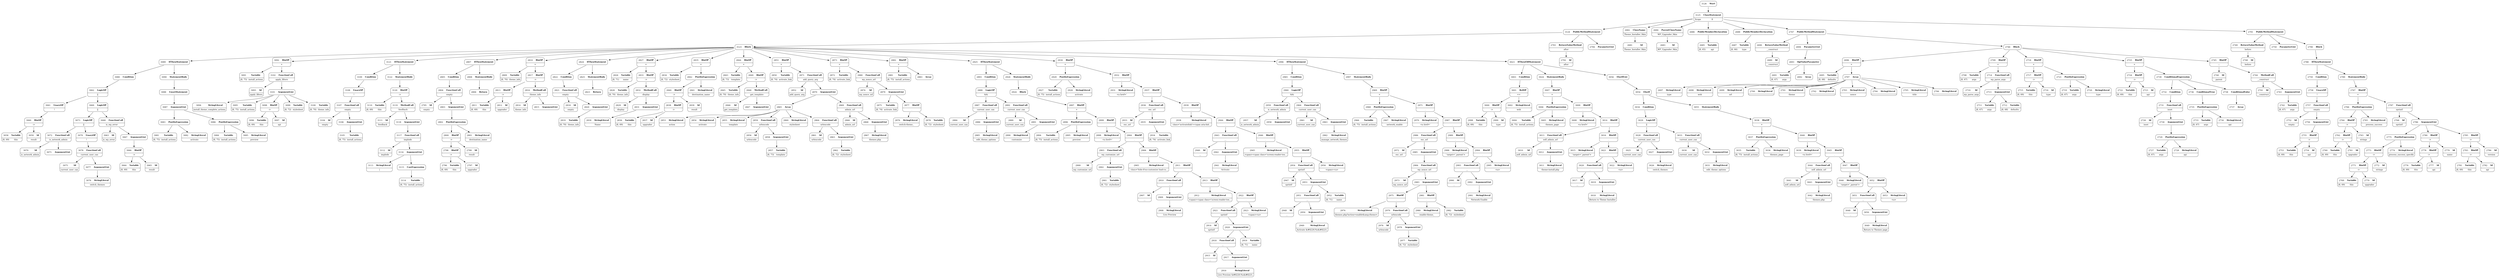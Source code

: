 digraph ast {
node [shape=none];
3072 [label=<<TABLE border='1' cellspacing='0' cellpadding='10' style='rounded' ><TR><TD border='0'>3072</TD><TD border='0'><B>FunctionCall</B></TD></TR><HR/><TR><TD border='0' cellpadding='5' colspan='2'>is_network_admin</TD></TR></TABLE>>];
3072 -> 3070 [weight=2];
3072 -> 3071 [weight=2];
3073 [label=<<TABLE border='1' cellspacing='0' cellpadding='10' style='rounded' ><TR><TD border='0'>3073</TD><TD border='0'><B>LogicOP</B></TD></TR><HR/><TR><TD border='0' cellpadding='5' colspan='2'>||</TD></TR></TABLE>>];
3073 -> 3072 [weight=2];
3073 -> 3079 [weight=2];
3075 [label=<<TABLE border='1' cellspacing='0' cellpadding='10' style='rounded' ><TR><TD border='0'>3075</TD><TD border='0'><B>Id</B></TD></TR><HR/><TR><TD border='0' cellpadding='5' colspan='2'>current_user_can</TD></TR></TABLE>>];
3076 [label=<<TABLE border='1' cellspacing='0' cellpadding='10' style='rounded' ><TR><TD border='0'>3076</TD><TD border='0'><B>StringLiteral</B></TD></TR><HR/><TR><TD border='0' cellpadding='5' colspan='2'>switch_themes</TD></TR></TABLE>>];
3077 [label=<<TABLE border='1' cellspacing='0' cellpadding='10' style='rounded' ><TR><TD border='0'>3077</TD><TD border='0'><B>ArgumentList</B></TD></TR></TABLE>>];
3077 -> 3076 [weight=2];
3078 [label=<<TABLE border='1' cellspacing='0' cellpadding='10' style='rounded' ><TR><TD border='0'>3078</TD><TD border='0'><B>FunctionCall</B></TD></TR><HR/><TR><TD border='0' cellpadding='5' colspan='2'>current_user_can</TD></TR></TABLE>>];
3078 -> 3075 [weight=2];
3078 -> 3077 [weight=2];
3079 [label=<<TABLE border='1' cellspacing='0' cellpadding='10' style='rounded' ><TR><TD border='0'>3079</TD><TD border='0'><B>UnaryOP</B></TD></TR><HR/><TR><TD border='0' cellpadding='5' colspan='2'>!</TD></TR></TABLE>>];
3079 -> 3078 [weight=2];
3080 [label=<<TABLE border='1' cellspacing='0' cellpadding='10' style='rounded' ><TR><TD border='0'>3080</TD><TD border='0'><B>Condition</B></TD></TR></TABLE>>];
3080 -> 3062 [weight=2];
3081 [label=<<TABLE border='1' cellspacing='0' cellpadding='10' style='rounded' ><TR><TD border='0'>3081</TD><TD border='0'><B>Variable</B></TD></TR><HR/><TR><TD border='0' cellpadding='5'>(8, 75)</TD><TD border='0' cellpadding='5'>install_actions</TD></TR></TABLE>>];
3082 [label=<<TABLE border='1' cellspacing='0' cellpadding='10' style='rounded' ><TR><TD border='0'>3082</TD><TD border='0'><B>StringLiteral</B></TD></TR><HR/><TR><TD border='0' cellpadding='5' colspan='2'>activate</TD></TR></TABLE>>];
3083 [label=<<TABLE border='1' cellspacing='0' cellpadding='10' style='rounded' ><TR><TD border='0'>3083</TD><TD border='0'><B>PostfixExpression</B></TD></TR></TABLE>>];
3083 -> 3081 [weight=2];
3083 -> 3082 [weight=2];
3084 [label=<<TABLE border='1' cellspacing='0' cellpadding='10' style='rounded' ><TR><TD border='0'>3084</TD><TD border='0'><B>Variable</B></TD></TR><HR/><TR><TD border='0' cellpadding='5'>(8, 75)</TD><TD border='0' cellpadding='5'>install_actions</TD></TR></TABLE>>];
3085 [label=<<TABLE border='1' cellspacing='0' cellpadding='10' style='rounded' ><TR><TD border='0'>3085</TD><TD border='0'><B>StringLiteral</B></TD></TR><HR/><TR><TD border='0' cellpadding='5' colspan='2'>preview</TD></TR></TABLE>>];
3086 [label=<<TABLE border='1' cellspacing='0' cellpadding='10' style='rounded' ><TR><TD border='0'>3086</TD><TD border='0'><B>PostfixExpression</B></TD></TR></TABLE>>];
3086 -> 3084 [weight=2];
3086 -> 3085 [weight=2];
3087 [label=<<TABLE border='1' cellspacing='0' cellpadding='10' style='rounded' ><TR><TD border='0'>3087</TD><TD border='0'><B>ArgumentList</B></TD></TR></TABLE>>];
3087 -> 3083 [weight=2];
3087 -> 3086 [weight=2];
3088 [label=<<TABLE border='1' cellspacing='0' cellpadding='10' style='rounded' ><TR><TD border='0'>3088</TD><TD border='0'><B>UnsetStatement</B></TD></TR></TABLE>>];
3088 -> 3087 [weight=2];
3089 [label=<<TABLE border='1' cellspacing='0' cellpadding='10' style='rounded' ><TR><TD border='0'>3089</TD><TD border='0'><B>IfThenStatement</B></TD></TR></TABLE>>];
3089 -> 3080 [weight=2];
3089 -> 3090 [weight=2];
3090 [label=<<TABLE border='1' cellspacing='0' cellpadding='10' style='rounded' ><TR><TD border='0'>3090</TD><TD border='0'><B>StatementBody</B></TD></TR></TABLE>>];
3090 -> 3088 [weight=2];
3091 [label=<<TABLE border='1' cellspacing='0' cellpadding='10' style='rounded' ><TR><TD border='0'>3091</TD><TD border='0'><B>Variable</B></TD></TR><HR/><TR><TD border='0' cellpadding='5'>(8, 75)</TD><TD border='0' cellpadding='5'>install_actions</TD></TR></TABLE>>];
3092 [label=<<TABLE border='1' cellspacing='0' cellpadding='10' style='rounded' ><TR><TD border='0'>3092</TD><TD border='0'><B>BinOP</B></TD></TR><HR/><TR><TD border='0' cellpadding='5' colspan='2'>=</TD></TR></TABLE>>];
3092 -> 3091 [weight=2];
3092 -> 3102 [weight=2];
3093 [label=<<TABLE border='1' cellspacing='0' cellpadding='10' style='rounded' ><TR><TD border='0'>3093</TD><TD border='0'><B>Id</B></TD></TR><HR/><TR><TD border='0' cellpadding='5' colspan='2'>apply_filters</TD></TR></TABLE>>];
3094 [label=<<TABLE border='1' cellspacing='0' cellpadding='10' style='rounded' ><TR><TD border='0'>3094</TD><TD border='0'><B>StringLiteral</B></TD></TR><HR/><TR><TD border='0' cellpadding='5' colspan='2'>install_theme_complete_actions</TD></TR></TABLE>>];
3095 [label=<<TABLE border='1' cellspacing='0' cellpadding='10' style='rounded' ><TR><TD border='0'>3095</TD><TD border='0'><B>Variable</B></TD></TR><HR/><TR><TD border='0' cellpadding='5'>(8, 75)</TD><TD border='0' cellpadding='5'>install_actions</TD></TR></TABLE>>];
3096 [label=<<TABLE border='1' cellspacing='0' cellpadding='10' style='rounded' ><TR><TD border='0'>3096</TD><TD border='0'><B>Variable</B></TD></TR><HR/><TR><TD border='0' cellpadding='5'>(8, 69)</TD><TD border='0' cellpadding='5'>this</TD></TR></TABLE>>];
3097 [label=<<TABLE border='1' cellspacing='0' cellpadding='10' style='rounded' ><TR><TD border='0'>3097</TD><TD border='0'><B>Id</B></TD></TR><HR/><TR><TD border='0' cellpadding='5' colspan='2'>api</TD></TR></TABLE>>];
3098 [label=<<TABLE border='1' cellspacing='0' cellpadding='10' style='rounded' ><TR><TD border='0'>3098</TD><TD border='0'><B>BinOP</B></TD></TR><HR/><TR><TD border='0' cellpadding='5' colspan='2'>-&gt;</TD></TR></TABLE>>];
3098 -> 3096 [weight=2];
3098 -> 3097 [weight=2];
3099 [label=<<TABLE border='1' cellspacing='0' cellpadding='10' style='rounded' ><TR><TD border='0'>3099</TD><TD border='0'><B>Variable</B></TD></TR><HR/><TR><TD border='0' cellpadding='5'>(8, 72)</TD><TD border='0' cellpadding='5'>stylesheet</TD></TR></TABLE>>];
3100 [label=<<TABLE border='1' cellspacing='0' cellpadding='10' style='rounded' ><TR><TD border='0'>3100</TD><TD border='0'><B>Variable</B></TD></TR><HR/><TR><TD border='0' cellpadding='5'>(8, 70)</TD><TD border='0' cellpadding='5'>theme_info</TD></TR></TABLE>>];
3101 [label=<<TABLE border='1' cellspacing='0' cellpadding='10' style='rounded' ><TR><TD border='0'>3101</TD><TD border='0'><B>ArgumentList</B></TD></TR></TABLE>>];
3101 -> 3094 [weight=2];
3101 -> 3095 [weight=2];
3101 -> 3098 [weight=2];
3101 -> 3099 [weight=2];
3101 -> 3100 [weight=2];
3102 [label=<<TABLE border='1' cellspacing='0' cellpadding='10' style='rounded' ><TR><TD border='0'>3102</TD><TD border='0'><B>FunctionCall</B></TD></TR><HR/><TR><TD border='0' cellpadding='5' colspan='2'>apply_filters</TD></TR></TABLE>>];
3102 -> 3093 [weight=2];
3102 -> 3101 [weight=2];
3104 [label=<<TABLE border='1' cellspacing='0' cellpadding='10' style='rounded' ><TR><TD border='0'>3104</TD><TD border='0'><B>Id</B></TD></TR><HR/><TR><TD border='0' cellpadding='5' colspan='2'>empty</TD></TR></TABLE>>];
3105 [label=<<TABLE border='1' cellspacing='0' cellpadding='10' style='rounded' ><TR><TD border='0'>3105</TD><TD border='0'><B>Variable</B></TD></TR><HR/><TR><TD border='0' cellpadding='5'>(8, 75)</TD><TD border='0' cellpadding='5'>install_actions</TD></TR></TABLE>>];
3106 [label=<<TABLE border='1' cellspacing='0' cellpadding='10' style='rounded' ><TR><TD border='0'>3106</TD><TD border='0'><B>ArgumentList</B></TD></TR></TABLE>>];
3106 -> 3105 [weight=2];
3107 [label=<<TABLE border='1' cellspacing='0' cellpadding='10' style='rounded' ><TR><TD border='0'>3107</TD><TD border='0'><B>FunctionCall</B></TD></TR><HR/><TR><TD border='0' cellpadding='5' colspan='2'>empty</TD></TR></TABLE>>];
3107 -> 3104 [weight=2];
3107 -> 3106 [weight=2];
3108 [label=<<TABLE border='1' cellspacing='0' cellpadding='10' style='rounded' ><TR><TD border='0'>3108</TD><TD border='0'><B>UnaryOP</B></TD></TR><HR/><TR><TD border='0' cellpadding='5' colspan='2'>!</TD></TR></TABLE>>];
3108 -> 3107 [weight=2];
3109 [label=<<TABLE border='1' cellspacing='0' cellpadding='10' style='rounded' ><TR><TD border='0'>3109</TD><TD border='0'><B>Condition</B></TD></TR></TABLE>>];
3109 -> 3108 [weight=2];
3110 [label=<<TABLE border='1' cellspacing='0' cellpadding='10' style='rounded' ><TR><TD border='0'>3110</TD><TD border='0'><B>Variable</B></TD></TR><HR/><TR><TD border='0' cellpadding='5'>(8, 69)</TD><TD border='0' cellpadding='5'>this</TD></TR></TABLE>>];
3111 [label=<<TABLE border='1' cellspacing='0' cellpadding='10' style='rounded' ><TR><TD border='0'>3111</TD><TD border='0'><B>Id</B></TD></TR><HR/><TR><TD border='0' cellpadding='5' colspan='2'>feedback</TD></TR></TABLE>>];
3112 [label=<<TABLE border='1' cellspacing='0' cellpadding='10' style='rounded' ><TR><TD border='0'>3112</TD><TD border='0'><B>Id</B></TD></TR><HR/><TR><TD border='0' cellpadding='5' colspan='2'>implode</TD></TR></TABLE>>];
3113 [label=<<TABLE border='1' cellspacing='0' cellpadding='10' style='rounded' ><TR><TD border='0'>3113</TD><TD border='0'><B>StringLiteral</B></TD></TR><HR/><TR><TD border='0' cellpadding='5' colspan='2'> | </TD></TR></TABLE>>];
3114 [label=<<TABLE border='1' cellspacing='0' cellpadding='10' style='rounded' ><TR><TD border='0'>3114</TD><TD border='0'><B>Variable</B></TD></TR><HR/><TR><TD border='0' cellpadding='5'>(8, 75)</TD><TD border='0' cellpadding='5'>install_actions</TD></TR></TABLE>>];
3115 [label=<<TABLE border='1' cellspacing='0' cellpadding='10' style='rounded' ><TR><TD border='0'>3115</TD><TD border='0'><B>CastExpression</B></TD></TR></TABLE>>];
3115 -> 3114 [weight=2];
3116 [label=<<TABLE border='1' cellspacing='0' cellpadding='10' style='rounded' ><TR><TD border='0'>3116</TD><TD border='0'><B>ArgumentList</B></TD></TR></TABLE>>];
3116 -> 3113 [weight=2];
3116 -> 3115 [weight=2];
3117 [label=<<TABLE border='1' cellspacing='0' cellpadding='10' style='rounded' ><TR><TD border='0'>3117</TD><TD border='0'><B>FunctionCall</B></TD></TR><HR/><TR><TD border='0' cellpadding='5' colspan='2'>implode</TD></TR></TABLE>>];
3117 -> 3112 [weight=2];
3117 -> 3116 [weight=2];
3118 [label=<<TABLE border='1' cellspacing='0' cellpadding='10' style='rounded' ><TR><TD border='0'>3118</TD><TD border='0'><B>ArgumentList</B></TD></TR></TABLE>>];
3118 -> 3117 [weight=2];
3119 [label=<<TABLE border='1' cellspacing='0' cellpadding='10' style='rounded' ><TR><TD border='0'>3119</TD><TD border='0'><B>MethodCall</B></TD></TR><HR/><TR><TD border='0' cellpadding='5' colspan='2'>feedback</TD></TR></TABLE>>];
3119 -> 3111 [weight=2];
3119 -> 3118 [weight=2];
3120 [label=<<TABLE border='1' cellspacing='0' cellpadding='10' style='rounded' ><TR><TD border='0'>3120</TD><TD border='0'><B>BinOP</B></TD></TR><HR/><TR><TD border='0' cellpadding='5' colspan='2'>-&gt;</TD></TR></TABLE>>];
3120 -> 3110 [weight=2];
3120 -> 3119 [weight=2];
3121 [label=<<TABLE border='1' cellspacing='0' cellpadding='10' style='rounded' ><TR><TD border='0'>3121</TD><TD border='0'><B>IfThenStatement</B></TD></TR></TABLE>>];
3121 -> 3109 [weight=2];
3121 -> 3122 [weight=2];
3122 [label=<<TABLE border='1' cellspacing='0' cellpadding='10' style='rounded' ><TR><TD border='0'>3122</TD><TD border='0'><B>StatementBody</B></TD></TR></TABLE>>];
3122 -> 3120 [weight=2];
3123 [label=<<TABLE border='1' cellspacing='0' cellpadding='10' style='rounded' ><TR><TD border='0'>3123</TD><TD border='0'><B>Block</B></TD></TR></TABLE>>];
3123 -> 2807 [weight=2];
3123 -> 2810 [weight=2];
3123 -> 2824 [weight=2];
3123 -> 2827 [weight=2];
3123 -> 2835 [weight=2];
3123 -> 2844 [weight=2];
3123 -> 2851 [weight=2];
3123 -> 2873 [weight=2];
3123 -> 2882 [weight=2];
3123 -> 2925 [weight=2];
3123 -> 2930 [weight=2];
3123 -> 2996 [weight=2];
3123 -> 3023 [weight=2];
3123 -> 3089 [weight=2];
3123 -> 3092 [weight=2];
3123 -> 3121 [weight=2];
3124 [label=<<TABLE border='1' cellspacing='0' cellpadding='10' style='rounded' ><TR><TD border='0'>3124</TD><TD border='0'><B>PublicMethodStatement</B></TD></TR></TABLE>>];
3124 -> 2793 [weight=2];
3124 -> 2794 [weight=2];
3124 -> 3123 [weight=2];
3125 [label=<<TABLE border='1' cellspacing='0' cellpadding='10' style='rounded' ><TR><TD border='0'>3125</TD><TD border='0'><B>ClassStatement</B></TD></TR><HR/><TR><TD border='0' cellpadding='5'>Scope</TD><TD border='0' cellpadding='5'>8</TD></TR></TABLE>>];
3125 -> 2682 [weight=2];
3125 -> 2684 [weight=2];
3125 -> 2686 [weight=2];
3125 -> 2688 [weight=2];
3125 -> 2747 [weight=2];
3125 -> 2791 [weight=2];
3125 -> 3124 [weight=2];
3126 [label=<<TABLE border='1' cellspacing='0' cellpadding='10' style='rounded' ><TR><TD border='0'>3126</TD><TD border='0'><B>Start</B></TD></TR></TABLE>>];
3126 -> 3125 [weight=2];
2681 [label=<<TABLE border='1' cellspacing='0' cellpadding='10' style='rounded' ><TR><TD border='0'>2681</TD><TD border='0'><B>Id</B></TD></TR><HR/><TR><TD border='0' cellpadding='5' colspan='2'>Theme_Installer_Skin</TD></TR></TABLE>>];
2682 [label=<<TABLE border='1' cellspacing='0' cellpadding='10' style='rounded' ><TR><TD border='0'>2682</TD><TD border='0'><B>ClassName</B></TD></TR><HR/><TR><TD border='0' cellpadding='5' colspan='2'>Theme_Installer_Skin</TD></TR></TABLE>>];
2682 -> 2681 [weight=2];
2683 [label=<<TABLE border='1' cellspacing='0' cellpadding='10' style='rounded' ><TR><TD border='0'>2683</TD><TD border='0'><B>Id</B></TD></TR><HR/><TR><TD border='0' cellpadding='5' colspan='2'>WP_Upgrader_Skin</TD></TR></TABLE>>];
2684 [label=<<TABLE border='1' cellspacing='0' cellpadding='10' style='rounded' ><TR><TD border='0'>2684</TD><TD border='0'><B>ParentClassName</B></TD></TR><HR/><TR><TD border='0' cellpadding='5' colspan='2'>WP_Upgrader_Skin</TD></TR></TABLE>>];
2684 -> 2683 [weight=2];
2685 [label=<<TABLE border='1' cellspacing='0' cellpadding='10' style='rounded' ><TR><TD border='0'>2685</TD><TD border='0'><B>Variable</B></TD></TR><HR/><TR><TD border='0' cellpadding='5'>(8, 65)</TD><TD border='0' cellpadding='5'>api</TD></TR></TABLE>>];
2686 [label=<<TABLE border='1' cellspacing='0' cellpadding='10' style='rounded' ><TR><TD border='0'>2686</TD><TD border='0'><B>PublicMemberDeclaration</B></TD></TR></TABLE>>];
2686 -> 2685 [weight=2];
2687 [label=<<TABLE border='1' cellspacing='0' cellpadding='10' style='rounded' ><TR><TD border='0'>2687</TD><TD border='0'><B>Variable</B></TD></TR><HR/><TR><TD border='0' cellpadding='5'>(8, 66)</TD><TD border='0' cellpadding='5'>type</TD></TR></TABLE>>];
2688 [label=<<TABLE border='1' cellspacing='0' cellpadding='10' style='rounded' ><TR><TD border='0'>2688</TD><TD border='0'><B>PublicMemberDeclaration</B></TD></TR></TABLE>>];
2688 -> 2687 [weight=2];
2689 [label=<<TABLE border='1' cellspacing='0' cellpadding='10' style='rounded' ><TR><TD border='0'>2689</TD><TD border='0'><B>Id</B></TD></TR><HR/><TR><TD border='0' cellpadding='5' colspan='2'>__construct</TD></TR></TABLE>>];
2690 [label=<<TABLE border='1' cellspacing='0' cellpadding='10' style='rounded' ><TR><TD border='0'>2690</TD><TD border='0'><B>ReturnValueMethod</B></TD></TR><HR/><TR><TD border='0' cellpadding='5' colspan='2'>__construct</TD></TR></TABLE>>];
2690 -> 2689 [weight=2];
2691 [label=<<TABLE border='1' cellspacing='0' cellpadding='10' style='rounded' ><TR><TD border='0'>2691</TD><TD border='0'><B>Variable</B></TD></TR><HR/><TR><TD border='0' cellpadding='5'>(8, 67)</TD><TD border='0' cellpadding='5'>args</TD></TR></TABLE>>];
2692 [label=<<TABLE border='1' cellspacing='0' cellpadding='10' style='rounded' ><TR><TD border='0'>2692</TD><TD border='0'><B>Array</B></TD></TR></TABLE>>];
2693 [label=<<TABLE border='1' cellspacing='0' cellpadding='10' style='rounded' ><TR><TD border='0'>2693</TD><TD border='0'><B>OptValueParameter</B></TD></TR></TABLE>>];
2693 -> 2691 [weight=2];
2693 -> 2692 [weight=2];
2694 [label=<<TABLE border='1' cellspacing='0' cellpadding='10' style='rounded' ><TR><TD border='0'>2694</TD><TD border='0'><B>ParameterList</B></TD></TR></TABLE>>];
2694 -> 2693 [weight=2];
2695 [label=<<TABLE border='1' cellspacing='0' cellpadding='10' style='rounded' ><TR><TD border='0'>2695</TD><TD border='0'><B>Variable</B></TD></TR><HR/><TR><TD border='0' cellpadding='5'>(8, 68)</TD><TD border='0' cellpadding='5'>defaults</TD></TR></TABLE>>];
2696 [label=<<TABLE border='1' cellspacing='0' cellpadding='10' style='rounded' ><TR><TD border='0'>2696</TD><TD border='0'><B>BinOP</B></TD></TR><HR/><TR><TD border='0' cellpadding='5' colspan='2'>=</TD></TR></TABLE>>];
2696 -> 2695 [weight=2];
2696 -> 2707 [weight=2];
2697 [label=<<TABLE border='1' cellspacing='0' cellpadding='10' style='rounded' ><TR><TD border='0'>2697</TD><TD border='0'><B>StringLiteral</B></TD></TR><HR/><TR><TD border='0' cellpadding='5' colspan='2'>type</TD></TR></TABLE>>];
2698 [label=<<TABLE border='1' cellspacing='0' cellpadding='10' style='rounded' ><TR><TD border='0'>2698</TD><TD border='0'><B>StringLiteral</B></TD></TR><HR/><TR><TD border='0' cellpadding='5' colspan='2'>web</TD></TR></TABLE>>];
2699 [label=<<TABLE border='1' cellspacing='0' cellpadding='10' style='rounded' ><TR><TD border='0'>2699</TD><TD border='0'><B>StringLiteral</B></TD></TR><HR/><TR><TD border='0' cellpadding='5' colspan='2'>url</TD></TR></TABLE>>];
2700 [label=<<TABLE border='1' cellspacing='0' cellpadding='10' style='rounded' ><TR><TD border='0'>2700</TD><TD border='0'><B>StringLiteral</B></TD></TR><HR/><TR><TD border='0' cellpadding='5' colspan='2'></TD></TR></TABLE>>];
2701 [label=<<TABLE border='1' cellspacing='0' cellpadding='10' style='rounded' ><TR><TD border='0'>2701</TD><TD border='0'><B>StringLiteral</B></TD></TR><HR/><TR><TD border='0' cellpadding='5' colspan='2'>theme</TD></TR></TABLE>>];
2702 [label=<<TABLE border='1' cellspacing='0' cellpadding='10' style='rounded' ><TR><TD border='0'>2702</TD><TD border='0'><B>StringLiteral</B></TD></TR><HR/><TR><TD border='0' cellpadding='5' colspan='2'></TD></TR></TABLE>>];
2703 [label=<<TABLE border='1' cellspacing='0' cellpadding='10' style='rounded' ><TR><TD border='0'>2703</TD><TD border='0'><B>StringLiteral</B></TD></TR><HR/><TR><TD border='0' cellpadding='5' colspan='2'>nonce</TD></TR></TABLE>>];
2704 [label=<<TABLE border='1' cellspacing='0' cellpadding='10' style='rounded' ><TR><TD border='0'>2704</TD><TD border='0'><B>StringLiteral</B></TD></TR><HR/><TR><TD border='0' cellpadding='5' colspan='2'></TD></TR></TABLE>>];
2705 [label=<<TABLE border='1' cellspacing='0' cellpadding='10' style='rounded' ><TR><TD border='0'>2705</TD><TD border='0'><B>StringLiteral</B></TD></TR><HR/><TR><TD border='0' cellpadding='5' colspan='2'>title</TD></TR></TABLE>>];
2706 [label=<<TABLE border='1' cellspacing='0' cellpadding='10' style='rounded' ><TR><TD border='0'>2706</TD><TD border='0'><B>StringLiteral</B></TD></TR><HR/><TR><TD border='0' cellpadding='5' colspan='2'></TD></TR></TABLE>>];
2707 [label=<<TABLE border='1' cellspacing='0' cellpadding='10' style='rounded' ><TR><TD border='0'>2707</TD><TD border='0'><B>Array</B></TD></TR></TABLE>>];
2707 -> 2697 [weight=2];
2707 -> 2698 [weight=2];
2707 -> 2699 [weight=2];
2707 -> 2700 [weight=2];
2707 -> 2701 [weight=2];
2707 -> 2702 [weight=2];
2707 -> 2703 [weight=2];
2707 -> 2704 [weight=2];
2707 -> 2705 [weight=2];
2707 -> 2706 [weight=2];
2708 [label=<<TABLE border='1' cellspacing='0' cellpadding='10' style='rounded' ><TR><TD border='0'>2708</TD><TD border='0'><B>Variable</B></TD></TR><HR/><TR><TD border='0' cellpadding='5'>(8, 67)</TD><TD border='0' cellpadding='5'>args</TD></TR></TABLE>>];
2709 [label=<<TABLE border='1' cellspacing='0' cellpadding='10' style='rounded' ><TR><TD border='0'>2709</TD><TD border='0'><B>BinOP</B></TD></TR><HR/><TR><TD border='0' cellpadding='5' colspan='2'>=</TD></TR></TABLE>>];
2709 -> 2708 [weight=2];
2709 -> 2714 [weight=2];
2710 [label=<<TABLE border='1' cellspacing='0' cellpadding='10' style='rounded' ><TR><TD border='0'>2710</TD><TD border='0'><B>Id</B></TD></TR><HR/><TR><TD border='0' cellpadding='5' colspan='2'>wp_parse_args</TD></TR></TABLE>>];
2711 [label=<<TABLE border='1' cellspacing='0' cellpadding='10' style='rounded' ><TR><TD border='0'>2711</TD><TD border='0'><B>Variable</B></TD></TR><HR/><TR><TD border='0' cellpadding='5'>(8, 67)</TD><TD border='0' cellpadding='5'>args</TD></TR></TABLE>>];
2712 [label=<<TABLE border='1' cellspacing='0' cellpadding='10' style='rounded' ><TR><TD border='0'>2712</TD><TD border='0'><B>Variable</B></TD></TR><HR/><TR><TD border='0' cellpadding='5'>(8, 68)</TD><TD border='0' cellpadding='5'>defaults</TD></TR></TABLE>>];
2713 [label=<<TABLE border='1' cellspacing='0' cellpadding='10' style='rounded' ><TR><TD border='0'>2713</TD><TD border='0'><B>ArgumentList</B></TD></TR></TABLE>>];
2713 -> 2711 [weight=2];
2713 -> 2712 [weight=2];
2714 [label=<<TABLE border='1' cellspacing='0' cellpadding='10' style='rounded' ><TR><TD border='0'>2714</TD><TD border='0'><B>FunctionCall</B></TD></TR><HR/><TR><TD border='0' cellpadding='5' colspan='2'>wp_parse_args</TD></TR></TABLE>>];
2714 -> 2710 [weight=2];
2714 -> 2713 [weight=2];
2715 [label=<<TABLE border='1' cellspacing='0' cellpadding='10' style='rounded' ><TR><TD border='0'>2715</TD><TD border='0'><B>Variable</B></TD></TR><HR/><TR><TD border='0' cellpadding='5'>(8, 69)</TD><TD border='0' cellpadding='5'>this</TD></TR></TABLE>>];
2716 [label=<<TABLE border='1' cellspacing='0' cellpadding='10' style='rounded' ><TR><TD border='0'>2716</TD><TD border='0'><B>Id</B></TD></TR><HR/><TR><TD border='0' cellpadding='5' colspan='2'>type</TD></TR></TABLE>>];
2717 [label=<<TABLE border='1' cellspacing='0' cellpadding='10' style='rounded' ><TR><TD border='0'>2717</TD><TD border='0'><B>BinOP</B></TD></TR><HR/><TR><TD border='0' cellpadding='5' colspan='2'>-&gt;</TD></TR></TABLE>>];
2717 -> 2715 [weight=2];
2717 -> 2716 [weight=2];
2718 [label=<<TABLE border='1' cellspacing='0' cellpadding='10' style='rounded' ><TR><TD border='0'>2718</TD><TD border='0'><B>BinOP</B></TD></TR><HR/><TR><TD border='0' cellpadding='5' colspan='2'>=</TD></TR></TABLE>>];
2718 -> 2717 [weight=2];
2718 -> 2721 [weight=2];
2719 [label=<<TABLE border='1' cellspacing='0' cellpadding='10' style='rounded' ><TR><TD border='0'>2719</TD><TD border='0'><B>Variable</B></TD></TR><HR/><TR><TD border='0' cellpadding='5'>(8, 67)</TD><TD border='0' cellpadding='5'>args</TD></TR></TABLE>>];
2720 [label=<<TABLE border='1' cellspacing='0' cellpadding='10' style='rounded' ><TR><TD border='0'>2720</TD><TD border='0'><B>StringLiteral</B></TD></TR><HR/><TR><TD border='0' cellpadding='5' colspan='2'>type</TD></TR></TABLE>>];
2721 [label=<<TABLE border='1' cellspacing='0' cellpadding='10' style='rounded' ><TR><TD border='0'>2721</TD><TD border='0'><B>PostfixExpression</B></TD></TR></TABLE>>];
2721 -> 2719 [weight=2];
2721 -> 2720 [weight=2];
2722 [label=<<TABLE border='1' cellspacing='0' cellpadding='10' style='rounded' ><TR><TD border='0'>2722</TD><TD border='0'><B>Variable</B></TD></TR><HR/><TR><TD border='0' cellpadding='5'>(8, 69)</TD><TD border='0' cellpadding='5'>this</TD></TR></TABLE>>];
2723 [label=<<TABLE border='1' cellspacing='0' cellpadding='10' style='rounded' ><TR><TD border='0'>2723</TD><TD border='0'><B>Id</B></TD></TR><HR/><TR><TD border='0' cellpadding='5' colspan='2'>api</TD></TR></TABLE>>];
2724 [label=<<TABLE border='1' cellspacing='0' cellpadding='10' style='rounded' ><TR><TD border='0'>2724</TD><TD border='0'><B>BinOP</B></TD></TR><HR/><TR><TD border='0' cellpadding='5' colspan='2'>-&gt;</TD></TR></TABLE>>];
2724 -> 2722 [weight=2];
2724 -> 2723 [weight=2];
2725 [label=<<TABLE border='1' cellspacing='0' cellpadding='10' style='rounded' ><TR><TD border='0'>2725</TD><TD border='0'><B>BinOP</B></TD></TR><HR/><TR><TD border='0' cellpadding='5' colspan='2'>=</TD></TR></TABLE>>];
2725 -> 2724 [weight=2];
2725 -> 2739 [weight=2];
2726 [label=<<TABLE border='1' cellspacing='0' cellpadding='10' style='rounded' ><TR><TD border='0'>2726</TD><TD border='0'><B>Id</B></TD></TR><HR/><TR><TD border='0' cellpadding='5' colspan='2'>isset</TD></TR></TABLE>>];
2727 [label=<<TABLE border='1' cellspacing='0' cellpadding='10' style='rounded' ><TR><TD border='0'>2727</TD><TD border='0'><B>Variable</B></TD></TR><HR/><TR><TD border='0' cellpadding='5'>(8, 67)</TD><TD border='0' cellpadding='5'>args</TD></TR></TABLE>>];
2728 [label=<<TABLE border='1' cellspacing='0' cellpadding='10' style='rounded' ><TR><TD border='0'>2728</TD><TD border='0'><B>StringLiteral</B></TD></TR><HR/><TR><TD border='0' cellpadding='5' colspan='2'>api</TD></TR></TABLE>>];
2729 [label=<<TABLE border='1' cellspacing='0' cellpadding='10' style='rounded' ><TR><TD border='0'>2729</TD><TD border='0'><B>PostfixExpression</B></TD></TR></TABLE>>];
2729 -> 2727 [weight=2];
2729 -> 2728 [weight=2];
2730 [label=<<TABLE border='1' cellspacing='0' cellpadding='10' style='rounded' ><TR><TD border='0'>2730</TD><TD border='0'><B>ArgumentList</B></TD></TR></TABLE>>];
2730 -> 2729 [weight=2];
2731 [label=<<TABLE border='1' cellspacing='0' cellpadding='10' style='rounded' ><TR><TD border='0'>2731</TD><TD border='0'><B>FunctionCall</B></TD></TR><HR/><TR><TD border='0' cellpadding='5' colspan='2'>isset</TD></TR></TABLE>>];
2731 -> 2726 [weight=2];
2731 -> 2730 [weight=2];
2732 [label=<<TABLE border='1' cellspacing='0' cellpadding='10' style='rounded' ><TR><TD border='0'>2732</TD><TD border='0'><B>Condition</B></TD></TR></TABLE>>];
2732 -> 2731 [weight=2];
2733 [label=<<TABLE border='1' cellspacing='0' cellpadding='10' style='rounded' ><TR><TD border='0'>2733</TD><TD border='0'><B>Variable</B></TD></TR><HR/><TR><TD border='0' cellpadding='5'>(8, 67)</TD><TD border='0' cellpadding='5'>args</TD></TR></TABLE>>];
2734 [label=<<TABLE border='1' cellspacing='0' cellpadding='10' style='rounded' ><TR><TD border='0'>2734</TD><TD border='0'><B>StringLiteral</B></TD></TR><HR/><TR><TD border='0' cellpadding='5' colspan='2'>api</TD></TR></TABLE>>];
2735 [label=<<TABLE border='1' cellspacing='0' cellpadding='10' style='rounded' ><TR><TD border='0'>2735</TD><TD border='0'><B>PostfixExpression</B></TD></TR></TABLE>>];
2735 -> 2733 [weight=2];
2735 -> 2734 [weight=2];
2736 [label=<<TABLE border='1' cellspacing='0' cellpadding='10' style='rounded' ><TR><TD border='0'>2736</TD><TD border='0'><B>ConditionalTrue</B></TD></TR></TABLE>>];
2736 -> 2735 [weight=2];
2737 [label=<<TABLE border='1' cellspacing='0' cellpadding='10' style='rounded' ><TR><TD border='0'>2737</TD><TD border='0'><B>Array</B></TD></TR></TABLE>>];
2738 [label=<<TABLE border='1' cellspacing='0' cellpadding='10' style='rounded' ><TR><TD border='0'>2738</TD><TD border='0'><B>ConditionalFalse</B></TD></TR></TABLE>>];
2738 -> 2737 [weight=2];
2739 [label=<<TABLE border='1' cellspacing='0' cellpadding='10' style='rounded' ><TR><TD border='0'>2739</TD><TD border='0'><B>ConditionalExpression</B></TD></TR></TABLE>>];
2739 -> 2732 [weight=2];
2739 -> 2736 [weight=2];
2739 -> 2738 [weight=2];
2740 [label=<<TABLE border='1' cellspacing='0' cellpadding='10' style='rounded' ><TR><TD border='0'>2740</TD><TD border='0'><B>Id</B></TD></TR><HR/><TR><TD border='0' cellpadding='5' colspan='2'>parent</TD></TR></TABLE>>];
2741 [label=<<TABLE border='1' cellspacing='0' cellpadding='10' style='rounded' ><TR><TD border='0'>2741</TD><TD border='0'><B>Id</B></TD></TR><HR/><TR><TD border='0' cellpadding='5' colspan='2'>__construct</TD></TR></TABLE>>];
2742 [label=<<TABLE border='1' cellspacing='0' cellpadding='10' style='rounded' ><TR><TD border='0'>2742</TD><TD border='0'><B>Variable</B></TD></TR><HR/><TR><TD border='0' cellpadding='5'>(8, 67)</TD><TD border='0' cellpadding='5'>args</TD></TR></TABLE>>];
2743 [label=<<TABLE border='1' cellspacing='0' cellpadding='10' style='rounded' ><TR><TD border='0'>2743</TD><TD border='0'><B>ArgumentList</B></TD></TR></TABLE>>];
2743 -> 2742 [weight=2];
2744 [label=<<TABLE border='1' cellspacing='0' cellpadding='10' style='rounded' ><TR><TD border='0'>2744</TD><TD border='0'><B>MethodCall</B></TD></TR><HR/><TR><TD border='0' cellpadding='5' colspan='2'>__construct</TD></TR></TABLE>>];
2744 -> 2741 [weight=2];
2744 -> 2743 [weight=2];
2745 [label=<<TABLE border='1' cellspacing='0' cellpadding='10' style='rounded' ><TR><TD border='0'>2745</TD><TD border='0'><B>BinOP</B></TD></TR><HR/><TR><TD border='0' cellpadding='5' colspan='2'>::</TD></TR></TABLE>>];
2745 -> 2740 [weight=2];
2745 -> 2744 [weight=2];
2746 [label=<<TABLE border='1' cellspacing='0' cellpadding='10' style='rounded' ><TR><TD border='0'>2746</TD><TD border='0'><B>Block</B></TD></TR></TABLE>>];
2746 -> 2696 [weight=2];
2746 -> 2709 [weight=2];
2746 -> 2718 [weight=2];
2746 -> 2725 [weight=2];
2746 -> 2745 [weight=2];
2747 [label=<<TABLE border='1' cellspacing='0' cellpadding='10' style='rounded' ><TR><TD border='0'>2747</TD><TD border='0'><B>PublicMethodStatement</B></TD></TR></TABLE>>];
2747 -> 2690 [weight=2];
2747 -> 2694 [weight=2];
2747 -> 2746 [weight=2];
2748 [label=<<TABLE border='1' cellspacing='0' cellpadding='10' style='rounded' ><TR><TD border='0'>2748</TD><TD border='0'><B>Id</B></TD></TR><HR/><TR><TD border='0' cellpadding='5' colspan='2'>before</TD></TR></TABLE>>];
2749 [label=<<TABLE border='1' cellspacing='0' cellpadding='10' style='rounded' ><TR><TD border='0'>2749</TD><TD border='0'><B>ReturnValueMethod</B></TD></TR><HR/><TR><TD border='0' cellpadding='5' colspan='2'>before</TD></TR></TABLE>>];
2749 -> 2748 [weight=2];
2750 [label=<<TABLE border='1' cellspacing='0' cellpadding='10' style='rounded' ><TR><TD border='0'>2750</TD><TD border='0'><B>ParameterList</B></TD></TR></TABLE>>];
2752 [label=<<TABLE border='1' cellspacing='0' cellpadding='10' style='rounded' ><TR><TD border='0'>2752</TD><TD border='0'><B>Id</B></TD></TR><HR/><TR><TD border='0' cellpadding='5' colspan='2'>empty</TD></TR></TABLE>>];
2753 [label=<<TABLE border='1' cellspacing='0' cellpadding='10' style='rounded' ><TR><TD border='0'>2753</TD><TD border='0'><B>Variable</B></TD></TR><HR/><TR><TD border='0' cellpadding='5'>(8, 69)</TD><TD border='0' cellpadding='5'>this</TD></TR></TABLE>>];
2754 [label=<<TABLE border='1' cellspacing='0' cellpadding='10' style='rounded' ><TR><TD border='0'>2754</TD><TD border='0'><B>Id</B></TD></TR><HR/><TR><TD border='0' cellpadding='5' colspan='2'>api</TD></TR></TABLE>>];
2755 [label=<<TABLE border='1' cellspacing='0' cellpadding='10' style='rounded' ><TR><TD border='0'>2755</TD><TD border='0'><B>BinOP</B></TD></TR><HR/><TR><TD border='0' cellpadding='5' colspan='2'>-&gt;</TD></TR></TABLE>>];
2755 -> 2753 [weight=2];
2755 -> 2754 [weight=2];
2756 [label=<<TABLE border='1' cellspacing='0' cellpadding='10' style='rounded' ><TR><TD border='0'>2756</TD><TD border='0'><B>ArgumentList</B></TD></TR></TABLE>>];
2756 -> 2755 [weight=2];
2757 [label=<<TABLE border='1' cellspacing='0' cellpadding='10' style='rounded' ><TR><TD border='0'>2757</TD><TD border='0'><B>FunctionCall</B></TD></TR><HR/><TR><TD border='0' cellpadding='5' colspan='2'>empty</TD></TR></TABLE>>];
2757 -> 2752 [weight=2];
2757 -> 2756 [weight=2];
2758 [label=<<TABLE border='1' cellspacing='0' cellpadding='10' style='rounded' ><TR><TD border='0'>2758</TD><TD border='0'><B>UnaryOP</B></TD></TR><HR/><TR><TD border='0' cellpadding='5' colspan='2'>!</TD></TR></TABLE>>];
2758 -> 2757 [weight=2];
2759 [label=<<TABLE border='1' cellspacing='0' cellpadding='10' style='rounded' ><TR><TD border='0'>2759</TD><TD border='0'><B>Condition</B></TD></TR></TABLE>>];
2759 -> 2758 [weight=2];
2760 [label=<<TABLE border='1' cellspacing='0' cellpadding='10' style='rounded' ><TR><TD border='0'>2760</TD><TD border='0'><B>Variable</B></TD></TR><HR/><TR><TD border='0' cellpadding='5'>(8, 69)</TD><TD border='0' cellpadding='5'>this</TD></TR></TABLE>>];
2761 [label=<<TABLE border='1' cellspacing='0' cellpadding='10' style='rounded' ><TR><TD border='0'>2761</TD><TD border='0'><B>Id</B></TD></TR><HR/><TR><TD border='0' cellpadding='5' colspan='2'>upgrader</TD></TR></TABLE>>];
2762 [label=<<TABLE border='1' cellspacing='0' cellpadding='10' style='rounded' ><TR><TD border='0'>2762</TD><TD border='0'><B>BinOP</B></TD></TR><HR/><TR><TD border='0' cellpadding='5' colspan='2'>-&gt;</TD></TR></TABLE>>];
2762 -> 2760 [weight=2];
2762 -> 2761 [weight=2];
2763 [label=<<TABLE border='1' cellspacing='0' cellpadding='10' style='rounded' ><TR><TD border='0'>2763</TD><TD border='0'><B>Id</B></TD></TR><HR/><TR><TD border='0' cellpadding='5' colspan='2'>strings</TD></TR></TABLE>>];
2764 [label=<<TABLE border='1' cellspacing='0' cellpadding='10' style='rounded' ><TR><TD border='0'>2764</TD><TD border='0'><B>BinOP</B></TD></TR><HR/><TR><TD border='0' cellpadding='5' colspan='2'>-&gt;</TD></TR></TABLE>>];
2764 -> 2762 [weight=2];
2764 -> 2763 [weight=2];
2765 [label=<<TABLE border='1' cellspacing='0' cellpadding='10' style='rounded' ><TR><TD border='0'>2765</TD><TD border='0'><B>StringLiteral</B></TD></TR><HR/><TR><TD border='0' cellpadding='5' colspan='2'>process_success</TD></TR></TABLE>>];
2766 [label=<<TABLE border='1' cellspacing='0' cellpadding='10' style='rounded' ><TR><TD border='0'>2766</TD><TD border='0'><B>PostfixExpression</B></TD></TR></TABLE>>];
2766 -> 2764 [weight=2];
2766 -> 2765 [weight=2];
2767 [label=<<TABLE border='1' cellspacing='0' cellpadding='10' style='rounded' ><TR><TD border='0'>2767</TD><TD border='0'><B>BinOP</B></TD></TR><HR/><TR><TD border='0' cellpadding='5' colspan='2'>=</TD></TR></TABLE>>];
2767 -> 2766 [weight=2];
2767 -> 2787 [weight=2];
2768 [label=<<TABLE border='1' cellspacing='0' cellpadding='10' style='rounded' ><TR><TD border='0'>2768</TD><TD border='0'><B>Id</B></TD></TR><HR/><TR><TD border='0' cellpadding='5' colspan='2'>sprintf</TD></TR></TABLE>>];
2769 [label=<<TABLE border='1' cellspacing='0' cellpadding='10' style='rounded' ><TR><TD border='0'>2769</TD><TD border='0'><B>Variable</B></TD></TR><HR/><TR><TD border='0' cellpadding='5'>(8, 69)</TD><TD border='0' cellpadding='5'>this</TD></TR></TABLE>>];
2770 [label=<<TABLE border='1' cellspacing='0' cellpadding='10' style='rounded' ><TR><TD border='0'>2770</TD><TD border='0'><B>Id</B></TD></TR><HR/><TR><TD border='0' cellpadding='5' colspan='2'>upgrader</TD></TR></TABLE>>];
2771 [label=<<TABLE border='1' cellspacing='0' cellpadding='10' style='rounded' ><TR><TD border='0'>2771</TD><TD border='0'><B>BinOP</B></TD></TR><HR/><TR><TD border='0' cellpadding='5' colspan='2'>-&gt;</TD></TR></TABLE>>];
2771 -> 2769 [weight=2];
2771 -> 2770 [weight=2];
2772 [label=<<TABLE border='1' cellspacing='0' cellpadding='10' style='rounded' ><TR><TD border='0'>2772</TD><TD border='0'><B>Id</B></TD></TR><HR/><TR><TD border='0' cellpadding='5' colspan='2'>strings</TD></TR></TABLE>>];
2773 [label=<<TABLE border='1' cellspacing='0' cellpadding='10' style='rounded' ><TR><TD border='0'>2773</TD><TD border='0'><B>BinOP</B></TD></TR><HR/><TR><TD border='0' cellpadding='5' colspan='2'>-&gt;</TD></TR></TABLE>>];
2773 -> 2771 [weight=2];
2773 -> 2772 [weight=2];
2774 [label=<<TABLE border='1' cellspacing='0' cellpadding='10' style='rounded' ><TR><TD border='0'>2774</TD><TD border='0'><B>StringLiteral</B></TD></TR><HR/><TR><TD border='0' cellpadding='5' colspan='2'>process_success_specific</TD></TR></TABLE>>];
2775 [label=<<TABLE border='1' cellspacing='0' cellpadding='10' style='rounded' ><TR><TD border='0'>2775</TD><TD border='0'><B>PostfixExpression</B></TD></TR></TABLE>>];
2775 -> 2773 [weight=2];
2775 -> 2774 [weight=2];
2776 [label=<<TABLE border='1' cellspacing='0' cellpadding='10' style='rounded' ><TR><TD border='0'>2776</TD><TD border='0'><B>Variable</B></TD></TR><HR/><TR><TD border='0' cellpadding='5'>(8, 69)</TD><TD border='0' cellpadding='5'>this</TD></TR></TABLE>>];
2777 [label=<<TABLE border='1' cellspacing='0' cellpadding='10' style='rounded' ><TR><TD border='0'>2777</TD><TD border='0'><B>Id</B></TD></TR><HR/><TR><TD border='0' cellpadding='5' colspan='2'>api</TD></TR></TABLE>>];
2778 [label=<<TABLE border='1' cellspacing='0' cellpadding='10' style='rounded' ><TR><TD border='0'>2778</TD><TD border='0'><B>BinOP</B></TD></TR><HR/><TR><TD border='0' cellpadding='5' colspan='2'>-&gt;</TD></TR></TABLE>>];
2778 -> 2776 [weight=2];
2778 -> 2777 [weight=2];
2779 [label=<<TABLE border='1' cellspacing='0' cellpadding='10' style='rounded' ><TR><TD border='0'>2779</TD><TD border='0'><B>Id</B></TD></TR><HR/><TR><TD border='0' cellpadding='5' colspan='2'>name</TD></TR></TABLE>>];
2780 [label=<<TABLE border='1' cellspacing='0' cellpadding='10' style='rounded' ><TR><TD border='0'>2780</TD><TD border='0'><B>BinOP</B></TD></TR><HR/><TR><TD border='0' cellpadding='5' colspan='2'>-&gt;</TD></TR></TABLE>>];
2780 -> 2778 [weight=2];
2780 -> 2779 [weight=2];
2781 [label=<<TABLE border='1' cellspacing='0' cellpadding='10' style='rounded' ><TR><TD border='0'>2781</TD><TD border='0'><B>Variable</B></TD></TR><HR/><TR><TD border='0' cellpadding='5'>(8, 69)</TD><TD border='0' cellpadding='5'>this</TD></TR></TABLE>>];
2782 [label=<<TABLE border='1' cellspacing='0' cellpadding='10' style='rounded' ><TR><TD border='0'>2782</TD><TD border='0'><B>Id</B></TD></TR><HR/><TR><TD border='0' cellpadding='5' colspan='2'>api</TD></TR></TABLE>>];
2783 [label=<<TABLE border='1' cellspacing='0' cellpadding='10' style='rounded' ><TR><TD border='0'>2783</TD><TD border='0'><B>BinOP</B></TD></TR><HR/><TR><TD border='0' cellpadding='5' colspan='2'>-&gt;</TD></TR></TABLE>>];
2783 -> 2781 [weight=2];
2783 -> 2782 [weight=2];
2784 [label=<<TABLE border='1' cellspacing='0' cellpadding='10' style='rounded' ><TR><TD border='0'>2784</TD><TD border='0'><B>Id</B></TD></TR><HR/><TR><TD border='0' cellpadding='5' colspan='2'>version</TD></TR></TABLE>>];
2785 [label=<<TABLE border='1' cellspacing='0' cellpadding='10' style='rounded' ><TR><TD border='0'>2785</TD><TD border='0'><B>BinOP</B></TD></TR><HR/><TR><TD border='0' cellpadding='5' colspan='2'>-&gt;</TD></TR></TABLE>>];
2785 -> 2783 [weight=2];
2785 -> 2784 [weight=2];
2786 [label=<<TABLE border='1' cellspacing='0' cellpadding='10' style='rounded' ><TR><TD border='0'>2786</TD><TD border='0'><B>ArgumentList</B></TD></TR></TABLE>>];
2786 -> 2775 [weight=2];
2786 -> 2780 [weight=2];
2786 -> 2785 [weight=2];
2787 [label=<<TABLE border='1' cellspacing='0' cellpadding='10' style='rounded' ><TR><TD border='0'>2787</TD><TD border='0'><B>FunctionCall</B></TD></TR><HR/><TR><TD border='0' cellpadding='5' colspan='2'>sprintf</TD></TR></TABLE>>];
2787 -> 2768 [weight=2];
2787 -> 2786 [weight=2];
2788 [label=<<TABLE border='1' cellspacing='0' cellpadding='10' style='rounded' ><TR><TD border='0'>2788</TD><TD border='0'><B>IfThenStatement</B></TD></TR></TABLE>>];
2788 -> 2759 [weight=2];
2788 -> 2789 [weight=2];
2789 [label=<<TABLE border='1' cellspacing='0' cellpadding='10' style='rounded' ><TR><TD border='0'>2789</TD><TD border='0'><B>StatementBody</B></TD></TR></TABLE>>];
2789 -> 2767 [weight=2];
2790 [label=<<TABLE border='1' cellspacing='0' cellpadding='10' style='rounded' ><TR><TD border='0'>2790</TD><TD border='0'><B>Block</B></TD></TR></TABLE>>];
2790 -> 2788 [weight=2];
2791 [label=<<TABLE border='1' cellspacing='0' cellpadding='10' style='rounded' ><TR><TD border='0'>2791</TD><TD border='0'><B>PublicMethodStatement</B></TD></TR></TABLE>>];
2791 -> 2749 [weight=2];
2791 -> 2750 [weight=2];
2791 -> 2790 [weight=2];
2792 [label=<<TABLE border='1' cellspacing='0' cellpadding='10' style='rounded' ><TR><TD border='0'>2792</TD><TD border='0'><B>Id</B></TD></TR><HR/><TR><TD border='0' cellpadding='5' colspan='2'>after</TD></TR></TABLE>>];
2793 [label=<<TABLE border='1' cellspacing='0' cellpadding='10' style='rounded' ><TR><TD border='0'>2793</TD><TD border='0'><B>ReturnValueMethod</B></TD></TR><HR/><TR><TD border='0' cellpadding='5' colspan='2'>after</TD></TR></TABLE>>];
2793 -> 2792 [weight=2];
2794 [label=<<TABLE border='1' cellspacing='0' cellpadding='10' style='rounded' ><TR><TD border='0'>2794</TD><TD border='0'><B>ParameterList</B></TD></TR></TABLE>>];
2795 [label=<<TABLE border='1' cellspacing='0' cellpadding='10' style='rounded' ><TR><TD border='0'>2795</TD><TD border='0'><B>Id</B></TD></TR><HR/><TR><TD border='0' cellpadding='5' colspan='2'>empty</TD></TR></TABLE>>];
2796 [label=<<TABLE border='1' cellspacing='0' cellpadding='10' style='rounded' ><TR><TD border='0'>2796</TD><TD border='0'><B>Variable</B></TD></TR><HR/><TR><TD border='0' cellpadding='5'>(8, 69)</TD><TD border='0' cellpadding='5'>this</TD></TR></TABLE>>];
2797 [label=<<TABLE border='1' cellspacing='0' cellpadding='10' style='rounded' ><TR><TD border='0'>2797</TD><TD border='0'><B>Id</B></TD></TR><HR/><TR><TD border='0' cellpadding='5' colspan='2'>upgrader</TD></TR></TABLE>>];
2798 [label=<<TABLE border='1' cellspacing='0' cellpadding='10' style='rounded' ><TR><TD border='0'>2798</TD><TD border='0'><B>BinOP</B></TD></TR><HR/><TR><TD border='0' cellpadding='5' colspan='2'>-&gt;</TD></TR></TABLE>>];
2798 -> 2796 [weight=2];
2798 -> 2797 [weight=2];
2799 [label=<<TABLE border='1' cellspacing='0' cellpadding='10' style='rounded' ><TR><TD border='0'>2799</TD><TD border='0'><B>Id</B></TD></TR><HR/><TR><TD border='0' cellpadding='5' colspan='2'>result</TD></TR></TABLE>>];
2800 [label=<<TABLE border='1' cellspacing='0' cellpadding='10' style='rounded' ><TR><TD border='0'>2800</TD><TD border='0'><B>BinOP</B></TD></TR><HR/><TR><TD border='0' cellpadding='5' colspan='2'>-&gt;</TD></TR></TABLE>>];
2800 -> 2798 [weight=2];
2800 -> 2799 [weight=2];
2801 [label=<<TABLE border='1' cellspacing='0' cellpadding='10' style='rounded' ><TR><TD border='0'>2801</TD><TD border='0'><B>StringLiteral</B></TD></TR><HR/><TR><TD border='0' cellpadding='5' colspan='2'>destination_name</TD></TR></TABLE>>];
2802 [label=<<TABLE border='1' cellspacing='0' cellpadding='10' style='rounded' ><TR><TD border='0'>2802</TD><TD border='0'><B>PostfixExpression</B></TD></TR></TABLE>>];
2802 -> 2800 [weight=2];
2802 -> 2801 [weight=2];
2803 [label=<<TABLE border='1' cellspacing='0' cellpadding='10' style='rounded' ><TR><TD border='0'>2803</TD><TD border='0'><B>ArgumentList</B></TD></TR></TABLE>>];
2803 -> 2802 [weight=2];
2804 [label=<<TABLE border='1' cellspacing='0' cellpadding='10' style='rounded' ><TR><TD border='0'>2804</TD><TD border='0'><B>FunctionCall</B></TD></TR><HR/><TR><TD border='0' cellpadding='5' colspan='2'>empty</TD></TR></TABLE>>];
2804 -> 2795 [weight=2];
2804 -> 2803 [weight=2];
2805 [label=<<TABLE border='1' cellspacing='0' cellpadding='10' style='rounded' ><TR><TD border='0'>2805</TD><TD border='0'><B>Condition</B></TD></TR></TABLE>>];
2805 -> 2804 [weight=2];
2806 [label=<<TABLE border='1' cellspacing='0' cellpadding='10' style='rounded' ><TR><TD border='0'>2806</TD><TD border='0'><B>Return</B></TD></TR></TABLE>>];
2807 [label=<<TABLE border='1' cellspacing='0' cellpadding='10' style='rounded' ><TR><TD border='0'>2807</TD><TD border='0'><B>IfThenStatement</B></TD></TR></TABLE>>];
2807 -> 2805 [weight=2];
2807 -> 2808 [weight=2];
2808 [label=<<TABLE border='1' cellspacing='0' cellpadding='10' style='rounded' ><TR><TD border='0'>2808</TD><TD border='0'><B>StatementBody</B></TD></TR></TABLE>>];
2808 -> 2806 [weight=2];
2809 [label=<<TABLE border='1' cellspacing='0' cellpadding='10' style='rounded' ><TR><TD border='0'>2809</TD><TD border='0'><B>Variable</B></TD></TR><HR/><TR><TD border='0' cellpadding='5'>(8, 70)</TD><TD border='0' cellpadding='5'>theme_info</TD></TR></TABLE>>];
2810 [label=<<TABLE border='1' cellspacing='0' cellpadding='10' style='rounded' ><TR><TD border='0'>2810</TD><TD border='0'><B>BinOP</B></TD></TR><HR/><TR><TD border='0' cellpadding='5' colspan='2'>=</TD></TR></TABLE>>];
2810 -> 2809 [weight=2];
2810 -> 2817 [weight=2];
2811 [label=<<TABLE border='1' cellspacing='0' cellpadding='10' style='rounded' ><TR><TD border='0'>2811</TD><TD border='0'><B>Variable</B></TD></TR><HR/><TR><TD border='0' cellpadding='5'>(8, 69)</TD><TD border='0' cellpadding='5'>this</TD></TR></TABLE>>];
2812 [label=<<TABLE border='1' cellspacing='0' cellpadding='10' style='rounded' ><TR><TD border='0'>2812</TD><TD border='0'><B>Id</B></TD></TR><HR/><TR><TD border='0' cellpadding='5' colspan='2'>upgrader</TD></TR></TABLE>>];
2813 [label=<<TABLE border='1' cellspacing='0' cellpadding='10' style='rounded' ><TR><TD border='0'>2813</TD><TD border='0'><B>BinOP</B></TD></TR><HR/><TR><TD border='0' cellpadding='5' colspan='2'>-&gt;</TD></TR></TABLE>>];
2813 -> 2811 [weight=2];
2813 -> 2812 [weight=2];
2814 [label=<<TABLE border='1' cellspacing='0' cellpadding='10' style='rounded' ><TR><TD border='0'>2814</TD><TD border='0'><B>Id</B></TD></TR><HR/><TR><TD border='0' cellpadding='5' colspan='2'>theme_info</TD></TR></TABLE>>];
2815 [label=<<TABLE border='1' cellspacing='0' cellpadding='10' style='rounded' ><TR><TD border='0'>2815</TD><TD border='0'><B>ArgumentList</B></TD></TR></TABLE>>];
2816 [label=<<TABLE border='1' cellspacing='0' cellpadding='10' style='rounded' ><TR><TD border='0'>2816</TD><TD border='0'><B>MethodCall</B></TD></TR><HR/><TR><TD border='0' cellpadding='5' colspan='2'>theme_info</TD></TR></TABLE>>];
2816 -> 2814 [weight=2];
2816 -> 2815 [weight=2];
2817 [label=<<TABLE border='1' cellspacing='0' cellpadding='10' style='rounded' ><TR><TD border='0'>2817</TD><TD border='0'><B>BinOP</B></TD></TR><HR/><TR><TD border='0' cellpadding='5' colspan='2'>-&gt;</TD></TR></TABLE>>];
2817 -> 2813 [weight=2];
2817 -> 2816 [weight=2];
2818 [label=<<TABLE border='1' cellspacing='0' cellpadding='10' style='rounded' ><TR><TD border='0'>2818</TD><TD border='0'><B>Id</B></TD></TR><HR/><TR><TD border='0' cellpadding='5' colspan='2'>empty</TD></TR></TABLE>>];
2819 [label=<<TABLE border='1' cellspacing='0' cellpadding='10' style='rounded' ><TR><TD border='0'>2819</TD><TD border='0'><B>Variable</B></TD></TR><HR/><TR><TD border='0' cellpadding='5'>(8, 70)</TD><TD border='0' cellpadding='5'>theme_info</TD></TR></TABLE>>];
2820 [label=<<TABLE border='1' cellspacing='0' cellpadding='10' style='rounded' ><TR><TD border='0'>2820</TD><TD border='0'><B>ArgumentList</B></TD></TR></TABLE>>];
2820 -> 2819 [weight=2];
2821 [label=<<TABLE border='1' cellspacing='0' cellpadding='10' style='rounded' ><TR><TD border='0'>2821</TD><TD border='0'><B>FunctionCall</B></TD></TR><HR/><TR><TD border='0' cellpadding='5' colspan='2'>empty</TD></TR></TABLE>>];
2821 -> 2818 [weight=2];
2821 -> 2820 [weight=2];
2822 [label=<<TABLE border='1' cellspacing='0' cellpadding='10' style='rounded' ><TR><TD border='0'>2822</TD><TD border='0'><B>Condition</B></TD></TR></TABLE>>];
2822 -> 2821 [weight=2];
2823 [label=<<TABLE border='1' cellspacing='0' cellpadding='10' style='rounded' ><TR><TD border='0'>2823</TD><TD border='0'><B>Return</B></TD></TR></TABLE>>];
2824 [label=<<TABLE border='1' cellspacing='0' cellpadding='10' style='rounded' ><TR><TD border='0'>2824</TD><TD border='0'><B>IfThenStatement</B></TD></TR></TABLE>>];
2824 -> 2822 [weight=2];
2824 -> 2825 [weight=2];
2825 [label=<<TABLE border='1' cellspacing='0' cellpadding='10' style='rounded' ><TR><TD border='0'>2825</TD><TD border='0'><B>StatementBody</B></TD></TR></TABLE>>];
2825 -> 2823 [weight=2];
2826 [label=<<TABLE border='1' cellspacing='0' cellpadding='10' style='rounded' ><TR><TD border='0'>2826</TD><TD border='0'><B>Variable</B></TD></TR><HR/><TR><TD border='0' cellpadding='5'>(8, 71)</TD><TD border='0' cellpadding='5'>name</TD></TR></TABLE>>];
2827 [label=<<TABLE border='1' cellspacing='0' cellpadding='10' style='rounded' ><TR><TD border='0'>2827</TD><TD border='0'><B>BinOP</B></TD></TR><HR/><TR><TD border='0' cellpadding='5' colspan='2'>=</TD></TR></TABLE>>];
2827 -> 2826 [weight=2];
2827 -> 2833 [weight=2];
2828 [label=<<TABLE border='1' cellspacing='0' cellpadding='10' style='rounded' ><TR><TD border='0'>2828</TD><TD border='0'><B>Variable</B></TD></TR><HR/><TR><TD border='0' cellpadding='5'>(8, 70)</TD><TD border='0' cellpadding='5'>theme_info</TD></TR></TABLE>>];
2829 [label=<<TABLE border='1' cellspacing='0' cellpadding='10' style='rounded' ><TR><TD border='0'>2829</TD><TD border='0'><B>Id</B></TD></TR><HR/><TR><TD border='0' cellpadding='5' colspan='2'>display</TD></TR></TABLE>>];
2830 [label=<<TABLE border='1' cellspacing='0' cellpadding='10' style='rounded' ><TR><TD border='0'>2830</TD><TD border='0'><B>StringLiteral</B></TD></TR><HR/><TR><TD border='0' cellpadding='5' colspan='2'>Name</TD></TR></TABLE>>];
2831 [label=<<TABLE border='1' cellspacing='0' cellpadding='10' style='rounded' ><TR><TD border='0'>2831</TD><TD border='0'><B>ArgumentList</B></TD></TR></TABLE>>];
2831 -> 2830 [weight=2];
2832 [label=<<TABLE border='1' cellspacing='0' cellpadding='10' style='rounded' ><TR><TD border='0'>2832</TD><TD border='0'><B>MethodCall</B></TD></TR><HR/><TR><TD border='0' cellpadding='5' colspan='2'>display</TD></TR></TABLE>>];
2832 -> 2829 [weight=2];
2832 -> 2831 [weight=2];
2833 [label=<<TABLE border='1' cellspacing='0' cellpadding='10' style='rounded' ><TR><TD border='0'>2833</TD><TD border='0'><B>BinOP</B></TD></TR><HR/><TR><TD border='0' cellpadding='5' colspan='2'>-&gt;</TD></TR></TABLE>>];
2833 -> 2828 [weight=2];
2833 -> 2832 [weight=2];
2834 [label=<<TABLE border='1' cellspacing='0' cellpadding='10' style='rounded' ><TR><TD border='0'>2834</TD><TD border='0'><B>Variable</B></TD></TR><HR/><TR><TD border='0' cellpadding='5'>(8, 72)</TD><TD border='0' cellpadding='5'>stylesheet</TD></TR></TABLE>>];
2835 [label=<<TABLE border='1' cellspacing='0' cellpadding='10' style='rounded' ><TR><TD border='0'>2835</TD><TD border='0'><B>BinOP</B></TD></TR><HR/><TR><TD border='0' cellpadding='5' colspan='2'>=</TD></TR></TABLE>>];
2835 -> 2834 [weight=2];
2835 -> 2842 [weight=2];
2836 [label=<<TABLE border='1' cellspacing='0' cellpadding='10' style='rounded' ><TR><TD border='0'>2836</TD><TD border='0'><B>Variable</B></TD></TR><HR/><TR><TD border='0' cellpadding='5'>(8, 69)</TD><TD border='0' cellpadding='5'>this</TD></TR></TABLE>>];
2837 [label=<<TABLE border='1' cellspacing='0' cellpadding='10' style='rounded' ><TR><TD border='0'>2837</TD><TD border='0'><B>Id</B></TD></TR><HR/><TR><TD border='0' cellpadding='5' colspan='2'>upgrader</TD></TR></TABLE>>];
2838 [label=<<TABLE border='1' cellspacing='0' cellpadding='10' style='rounded' ><TR><TD border='0'>2838</TD><TD border='0'><B>BinOP</B></TD></TR><HR/><TR><TD border='0' cellpadding='5' colspan='2'>-&gt;</TD></TR></TABLE>>];
2838 -> 2836 [weight=2];
2838 -> 2837 [weight=2];
2839 [label=<<TABLE border='1' cellspacing='0' cellpadding='10' style='rounded' ><TR><TD border='0'>2839</TD><TD border='0'><B>Id</B></TD></TR><HR/><TR><TD border='0' cellpadding='5' colspan='2'>result</TD></TR></TABLE>>];
2840 [label=<<TABLE border='1' cellspacing='0' cellpadding='10' style='rounded' ><TR><TD border='0'>2840</TD><TD border='0'><B>BinOP</B></TD></TR><HR/><TR><TD border='0' cellpadding='5' colspan='2'>-&gt;</TD></TR></TABLE>>];
2840 -> 2838 [weight=2];
2840 -> 2839 [weight=2];
2841 [label=<<TABLE border='1' cellspacing='0' cellpadding='10' style='rounded' ><TR><TD border='0'>2841</TD><TD border='0'><B>StringLiteral</B></TD></TR><HR/><TR><TD border='0' cellpadding='5' colspan='2'>destination_name</TD></TR></TABLE>>];
2842 [label=<<TABLE border='1' cellspacing='0' cellpadding='10' style='rounded' ><TR><TD border='0'>2842</TD><TD border='0'><B>PostfixExpression</B></TD></TR></TABLE>>];
2842 -> 2840 [weight=2];
2842 -> 2841 [weight=2];
2843 [label=<<TABLE border='1' cellspacing='0' cellpadding='10' style='rounded' ><TR><TD border='0'>2843</TD><TD border='0'><B>Variable</B></TD></TR><HR/><TR><TD border='0' cellpadding='5'>(8, 73)</TD><TD border='0' cellpadding='5'>template</TD></TR></TABLE>>];
2844 [label=<<TABLE border='1' cellspacing='0' cellpadding='10' style='rounded' ><TR><TD border='0'>2844</TD><TD border='0'><B>BinOP</B></TD></TR><HR/><TR><TD border='0' cellpadding='5' colspan='2'>=</TD></TR></TABLE>>];
2844 -> 2843 [weight=2];
2844 -> 2849 [weight=2];
2845 [label=<<TABLE border='1' cellspacing='0' cellpadding='10' style='rounded' ><TR><TD border='0'>2845</TD><TD border='0'><B>Variable</B></TD></TR><HR/><TR><TD border='0' cellpadding='5'>(8, 70)</TD><TD border='0' cellpadding='5'>theme_info</TD></TR></TABLE>>];
2846 [label=<<TABLE border='1' cellspacing='0' cellpadding='10' style='rounded' ><TR><TD border='0'>2846</TD><TD border='0'><B>Id</B></TD></TR><HR/><TR><TD border='0' cellpadding='5' colspan='2'>get_template</TD></TR></TABLE>>];
2847 [label=<<TABLE border='1' cellspacing='0' cellpadding='10' style='rounded' ><TR><TD border='0'>2847</TD><TD border='0'><B>ArgumentList</B></TD></TR></TABLE>>];
2848 [label=<<TABLE border='1' cellspacing='0' cellpadding='10' style='rounded' ><TR><TD border='0'>2848</TD><TD border='0'><B>MethodCall</B></TD></TR><HR/><TR><TD border='0' cellpadding='5' colspan='2'>get_template</TD></TR></TABLE>>];
2848 -> 2846 [weight=2];
2848 -> 2847 [weight=2];
2849 [label=<<TABLE border='1' cellspacing='0' cellpadding='10' style='rounded' ><TR><TD border='0'>2849</TD><TD border='0'><B>BinOP</B></TD></TR><HR/><TR><TD border='0' cellpadding='5' colspan='2'>-&gt;</TD></TR></TABLE>>];
2849 -> 2845 [weight=2];
2849 -> 2848 [weight=2];
2850 [label=<<TABLE border='1' cellspacing='0' cellpadding='10' style='rounded' ><TR><TD border='0'>2850</TD><TD border='0'><B>Variable</B></TD></TR><HR/><TR><TD border='0' cellpadding='5'>(8, 74)</TD><TD border='0' cellpadding='5'>activate_link</TD></TR></TABLE>>];
2851 [label=<<TABLE border='1' cellspacing='0' cellpadding='10' style='rounded' ><TR><TD border='0'>2851</TD><TD border='0'><B>BinOP</B></TD></TR><HR/><TR><TD border='0' cellpadding='5' colspan='2'>=</TD></TR></TABLE>>];
2851 -> 2850 [weight=2];
2851 -> 2871 [weight=2];
2852 [label=<<TABLE border='1' cellspacing='0' cellpadding='10' style='rounded' ><TR><TD border='0'>2852</TD><TD border='0'><B>Id</B></TD></TR><HR/><TR><TD border='0' cellpadding='5' colspan='2'>add_query_arg</TD></TR></TABLE>>];
2853 [label=<<TABLE border='1' cellspacing='0' cellpadding='10' style='rounded' ><TR><TD border='0'>2853</TD><TD border='0'><B>StringLiteral</B></TD></TR><HR/><TR><TD border='0' cellpadding='5' colspan='2'>action</TD></TR></TABLE>>];
2854 [label=<<TABLE border='1' cellspacing='0' cellpadding='10' style='rounded' ><TR><TD border='0'>2854</TD><TD border='0'><B>StringLiteral</B></TD></TR><HR/><TR><TD border='0' cellpadding='5' colspan='2'>activate</TD></TR></TABLE>>];
2855 [label=<<TABLE border='1' cellspacing='0' cellpadding='10' style='rounded' ><TR><TD border='0'>2855</TD><TD border='0'><B>StringLiteral</B></TD></TR><HR/><TR><TD border='0' cellpadding='5' colspan='2'>template</TD></TR></TABLE>>];
2856 [label=<<TABLE border='1' cellspacing='0' cellpadding='10' style='rounded' ><TR><TD border='0'>2856</TD><TD border='0'><B>Id</B></TD></TR><HR/><TR><TD border='0' cellpadding='5' colspan='2'>urlencode</TD></TR></TABLE>>];
2857 [label=<<TABLE border='1' cellspacing='0' cellpadding='10' style='rounded' ><TR><TD border='0'>2857</TD><TD border='0'><B>Variable</B></TD></TR><HR/><TR><TD border='0' cellpadding='5'>(8, 73)</TD><TD border='0' cellpadding='5'>template</TD></TR></TABLE>>];
2858 [label=<<TABLE border='1' cellspacing='0' cellpadding='10' style='rounded' ><TR><TD border='0'>2858</TD><TD border='0'><B>ArgumentList</B></TD></TR></TABLE>>];
2858 -> 2857 [weight=2];
2859 [label=<<TABLE border='1' cellspacing='0' cellpadding='10' style='rounded' ><TR><TD border='0'>2859</TD><TD border='0'><B>FunctionCall</B></TD></TR><HR/><TR><TD border='0' cellpadding='5' colspan='2'>urlencode</TD></TR></TABLE>>];
2859 -> 2856 [weight=2];
2859 -> 2858 [weight=2];
2860 [label=<<TABLE border='1' cellspacing='0' cellpadding='10' style='rounded' ><TR><TD border='0'>2860</TD><TD border='0'><B>StringLiteral</B></TD></TR><HR/><TR><TD border='0' cellpadding='5' colspan='2'>stylesheet</TD></TR></TABLE>>];
2861 [label=<<TABLE border='1' cellspacing='0' cellpadding='10' style='rounded' ><TR><TD border='0'>2861</TD><TD border='0'><B>Id</B></TD></TR><HR/><TR><TD border='0' cellpadding='5' colspan='2'>urlencode</TD></TR></TABLE>>];
2862 [label=<<TABLE border='1' cellspacing='0' cellpadding='10' style='rounded' ><TR><TD border='0'>2862</TD><TD border='0'><B>Variable</B></TD></TR><HR/><TR><TD border='0' cellpadding='5'>(8, 72)</TD><TD border='0' cellpadding='5'>stylesheet</TD></TR></TABLE>>];
2863 [label=<<TABLE border='1' cellspacing='0' cellpadding='10' style='rounded' ><TR><TD border='0'>2863</TD><TD border='0'><B>ArgumentList</B></TD></TR></TABLE>>];
2863 -> 2862 [weight=2];
2864 [label=<<TABLE border='1' cellspacing='0' cellpadding='10' style='rounded' ><TR><TD border='0'>2864</TD><TD border='0'><B>FunctionCall</B></TD></TR><HR/><TR><TD border='0' cellpadding='5' colspan='2'>urlencode</TD></TR></TABLE>>];
2864 -> 2861 [weight=2];
2864 -> 2863 [weight=2];
2865 [label=<<TABLE border='1' cellspacing='0' cellpadding='10' style='rounded' ><TR><TD border='0'>2865</TD><TD border='0'><B>Array</B></TD></TR></TABLE>>];
2865 -> 2853 [weight=2];
2865 -> 2854 [weight=2];
2865 -> 2855 [weight=2];
2865 -> 2859 [weight=2];
2865 -> 2860 [weight=2];
2865 -> 2864 [weight=2];
2866 [label=<<TABLE border='1' cellspacing='0' cellpadding='10' style='rounded' ><TR><TD border='0'>2866</TD><TD border='0'><B>Id</B></TD></TR><HR/><TR><TD border='0' cellpadding='5' colspan='2'>admin_url</TD></TR></TABLE>>];
2867 [label=<<TABLE border='1' cellspacing='0' cellpadding='10' style='rounded' ><TR><TD border='0'>2867</TD><TD border='0'><B>StringLiteral</B></TD></TR><HR/><TR><TD border='0' cellpadding='5' colspan='2'>themes.php</TD></TR></TABLE>>];
2868 [label=<<TABLE border='1' cellspacing='0' cellpadding='10' style='rounded' ><TR><TD border='0'>2868</TD><TD border='0'><B>ArgumentList</B></TD></TR></TABLE>>];
2868 -> 2867 [weight=2];
2869 [label=<<TABLE border='1' cellspacing='0' cellpadding='10' style='rounded' ><TR><TD border='0'>2869</TD><TD border='0'><B>FunctionCall</B></TD></TR><HR/><TR><TD border='0' cellpadding='5' colspan='2'>admin_url</TD></TR></TABLE>>];
2869 -> 2866 [weight=2];
2869 -> 2868 [weight=2];
2870 [label=<<TABLE border='1' cellspacing='0' cellpadding='10' style='rounded' ><TR><TD border='0'>2870</TD><TD border='0'><B>ArgumentList</B></TD></TR></TABLE>>];
2870 -> 2865 [weight=2];
2870 -> 2869 [weight=2];
2871 [label=<<TABLE border='1' cellspacing='0' cellpadding='10' style='rounded' ><TR><TD border='0'>2871</TD><TD border='0'><B>FunctionCall</B></TD></TR><HR/><TR><TD border='0' cellpadding='5' colspan='2'>add_query_arg</TD></TR></TABLE>>];
2871 -> 2852 [weight=2];
2871 -> 2870 [weight=2];
2872 [label=<<TABLE border='1' cellspacing='0' cellpadding='10' style='rounded' ><TR><TD border='0'>2872</TD><TD border='0'><B>Variable</B></TD></TR><HR/><TR><TD border='0' cellpadding='5'>(8, 74)</TD><TD border='0' cellpadding='5'>activate_link</TD></TR></TABLE>>];
2873 [label=<<TABLE border='1' cellspacing='0' cellpadding='10' style='rounded' ><TR><TD border='0'>2873</TD><TD border='0'><B>BinOP</B></TD></TR><HR/><TR><TD border='0' cellpadding='5' colspan='2'>=</TD></TR></TABLE>>];
2873 -> 2872 [weight=2];
2873 -> 2880 [weight=2];
2874 [label=<<TABLE border='1' cellspacing='0' cellpadding='10' style='rounded' ><TR><TD border='0'>2874</TD><TD border='0'><B>Id</B></TD></TR><HR/><TR><TD border='0' cellpadding='5' colspan='2'>wp_nonce_url</TD></TR></TABLE>>];
2875 [label=<<TABLE border='1' cellspacing='0' cellpadding='10' style='rounded' ><TR><TD border='0'>2875</TD><TD border='0'><B>Variable</B></TD></TR><HR/><TR><TD border='0' cellpadding='5'>(8, 74)</TD><TD border='0' cellpadding='5'>activate_link</TD></TR></TABLE>>];
2876 [label=<<TABLE border='1' cellspacing='0' cellpadding='10' style='rounded' ><TR><TD border='0'>2876</TD><TD border='0'><B>StringLiteral</B></TD></TR><HR/><TR><TD border='0' cellpadding='5' colspan='2'>switch-theme_</TD></TR></TABLE>>];
2877 [label=<<TABLE border='1' cellspacing='0' cellpadding='10' style='rounded' ><TR><TD border='0'>2877</TD><TD border='0'><B>BinOP</B></TD></TR><HR/><TR><TD border='0' cellpadding='5' colspan='2'>.</TD></TR></TABLE>>];
2877 -> 2876 [weight=2];
2877 -> 2878 [weight=2];
2878 [label=<<TABLE border='1' cellspacing='0' cellpadding='10' style='rounded' ><TR><TD border='0'>2878</TD><TD border='0'><B>Variable</B></TD></TR><HR/><TR><TD border='0' cellpadding='5'>(8, 72)</TD><TD border='0' cellpadding='5'>stylesheet</TD></TR></TABLE>>];
2879 [label=<<TABLE border='1' cellspacing='0' cellpadding='10' style='rounded' ><TR><TD border='0'>2879</TD><TD border='0'><B>ArgumentList</B></TD></TR></TABLE>>];
2879 -> 2875 [weight=2];
2879 -> 2877 [weight=2];
2880 [label=<<TABLE border='1' cellspacing='0' cellpadding='10' style='rounded' ><TR><TD border='0'>2880</TD><TD border='0'><B>FunctionCall</B></TD></TR><HR/><TR><TD border='0' cellpadding='5' colspan='2'>wp_nonce_url</TD></TR></TABLE>>];
2880 -> 2874 [weight=2];
2880 -> 2879 [weight=2];
2881 [label=<<TABLE border='1' cellspacing='0' cellpadding='10' style='rounded' ><TR><TD border='0'>2881</TD><TD border='0'><B>Variable</B></TD></TR><HR/><TR><TD border='0' cellpadding='5'>(8, 75)</TD><TD border='0' cellpadding='5'>install_actions</TD></TR></TABLE>>];
2882 [label=<<TABLE border='1' cellspacing='0' cellpadding='10' style='rounded' ><TR><TD border='0'>2882</TD><TD border='0'><B>BinOP</B></TD></TR><HR/><TR><TD border='0' cellpadding='5' colspan='2'>=</TD></TR></TABLE>>];
2882 -> 2881 [weight=2];
2882 -> 2883 [weight=2];
2883 [label=<<TABLE border='1' cellspacing='0' cellpadding='10' style='rounded' ><TR><TD border='0'>2883</TD><TD border='0'><B>Array</B></TD></TR></TABLE>>];
2884 [label=<<TABLE border='1' cellspacing='0' cellpadding='10' style='rounded' ><TR><TD border='0'>2884</TD><TD border='0'><B>Id</B></TD></TR><HR/><TR><TD border='0' cellpadding='5' colspan='2'>current_user_can</TD></TR></TABLE>>];
2885 [label=<<TABLE border='1' cellspacing='0' cellpadding='10' style='rounded' ><TR><TD border='0'>2885</TD><TD border='0'><B>StringLiteral</B></TD></TR><HR/><TR><TD border='0' cellpadding='5' colspan='2'>edit_theme_options</TD></TR></TABLE>>];
2886 [label=<<TABLE border='1' cellspacing='0' cellpadding='10' style='rounded' ><TR><TD border='0'>2886</TD><TD border='0'><B>ArgumentList</B></TD></TR></TABLE>>];
2886 -> 2885 [weight=2];
2887 [label=<<TABLE border='1' cellspacing='0' cellpadding='10' style='rounded' ><TR><TD border='0'>2887</TD><TD border='0'><B>FunctionCall</B></TD></TR><HR/><TR><TD border='0' cellpadding='5' colspan='2'>current_user_can</TD></TR></TABLE>>];
2887 -> 2884 [weight=2];
2887 -> 2886 [weight=2];
2888 [label=<<TABLE border='1' cellspacing='0' cellpadding='10' style='rounded' ><TR><TD border='0'>2888</TD><TD border='0'><B>LogicOP</B></TD></TR><HR/><TR><TD border='0' cellpadding='5' colspan='2'>&amp;&amp;</TD></TR></TABLE>>];
2888 -> 2887 [weight=2];
2888 -> 2892 [weight=2];
2889 [label=<<TABLE border='1' cellspacing='0' cellpadding='10' style='rounded' ><TR><TD border='0'>2889</TD><TD border='0'><B>Id</B></TD></TR><HR/><TR><TD border='0' cellpadding='5' colspan='2'>current_user_can</TD></TR></TABLE>>];
2890 [label=<<TABLE border='1' cellspacing='0' cellpadding='10' style='rounded' ><TR><TD border='0'>2890</TD><TD border='0'><B>StringLiteral</B></TD></TR><HR/><TR><TD border='0' cellpadding='5' colspan='2'>customize</TD></TR></TABLE>>];
2891 [label=<<TABLE border='1' cellspacing='0' cellpadding='10' style='rounded' ><TR><TD border='0'>2891</TD><TD border='0'><B>ArgumentList</B></TD></TR></TABLE>>];
2891 -> 2890 [weight=2];
2892 [label=<<TABLE border='1' cellspacing='0' cellpadding='10' style='rounded' ><TR><TD border='0'>2892</TD><TD border='0'><B>FunctionCall</B></TD></TR><HR/><TR><TD border='0' cellpadding='5' colspan='2'>current_user_can</TD></TR></TABLE>>];
2892 -> 2889 [weight=2];
2892 -> 2891 [weight=2];
2893 [label=<<TABLE border='1' cellspacing='0' cellpadding='10' style='rounded' ><TR><TD border='0'>2893</TD><TD border='0'><B>Condition</B></TD></TR></TABLE>>];
2893 -> 2888 [weight=2];
2894 [label=<<TABLE border='1' cellspacing='0' cellpadding='10' style='rounded' ><TR><TD border='0'>2894</TD><TD border='0'><B>Variable</B></TD></TR><HR/><TR><TD border='0' cellpadding='5'>(8, 75)</TD><TD border='0' cellpadding='5'>install_actions</TD></TR></TABLE>>];
2895 [label=<<TABLE border='1' cellspacing='0' cellpadding='10' style='rounded' ><TR><TD border='0'>2895</TD><TD border='0'><B>StringLiteral</B></TD></TR><HR/><TR><TD border='0' cellpadding='5' colspan='2'>preview</TD></TR></TABLE>>];
2896 [label=<<TABLE border='1' cellspacing='0' cellpadding='10' style='rounded' ><TR><TD border='0'>2896</TD><TD border='0'><B>PostfixExpression</B></TD></TR></TABLE>>];
2896 -> 2894 [weight=2];
2896 -> 2895 [weight=2];
2897 [label=<<TABLE border='1' cellspacing='0' cellpadding='10' style='rounded' ><TR><TD border='0'>2897</TD><TD border='0'><B>BinOP</B></TD></TR><HR/><TR><TD border='0' cellpadding='5' colspan='2'>=</TD></TR></TABLE>>];
2897 -> 2896 [weight=2];
2897 -> 2899 [weight=2];
2898 [label=<<TABLE border='1' cellspacing='0' cellpadding='10' style='rounded' ><TR><TD border='0'>2898</TD><TD border='0'><B>StringLiteral</B></TD></TR><HR/><TR><TD border='0' cellpadding='5' colspan='2'>&lt;a href='</TD></TR></TABLE>>];
2899 [label=<<TABLE border='1' cellspacing='0' cellpadding='10' style='rounded' ><TR><TD border='0'>2899</TD><TD border='0'><B>BinOP</B></TD></TR><HR/><TR><TD border='0' cellpadding='5' colspan='2'>.</TD></TR></TABLE>>];
2899 -> 2898 [weight=2];
2899 -> 2904 [weight=2];
2900 [label=<<TABLE border='1' cellspacing='0' cellpadding='10' style='rounded' ><TR><TD border='0'>2900</TD><TD border='0'><B>Id</B></TD></TR><HR/><TR><TD border='0' cellpadding='5' colspan='2'>wp_customize_url</TD></TR></TABLE>>];
2901 [label=<<TABLE border='1' cellspacing='0' cellpadding='10' style='rounded' ><TR><TD border='0'>2901</TD><TD border='0'><B>Variable</B></TD></TR><HR/><TR><TD border='0' cellpadding='5'>(8, 72)</TD><TD border='0' cellpadding='5'>stylesheet</TD></TR></TABLE>>];
2902 [label=<<TABLE border='1' cellspacing='0' cellpadding='10' style='rounded' ><TR><TD border='0'>2902</TD><TD border='0'><B>ArgumentList</B></TD></TR></TABLE>>];
2902 -> 2901 [weight=2];
2903 [label=<<TABLE border='1' cellspacing='0' cellpadding='10' style='rounded' ><TR><TD border='0'>2903</TD><TD border='0'><B>FunctionCall</B></TD></TR><HR/><TR><TD border='0' cellpadding='5' colspan='2'>wp_customize_url</TD></TR></TABLE>>];
2903 -> 2900 [weight=2];
2903 -> 2902 [weight=2];
2904 [label=<<TABLE border='1' cellspacing='0' cellpadding='10' style='rounded' ><TR><TD border='0'>2904</TD><TD border='0'><B>BinOP</B></TD></TR><HR/><TR><TD border='0' cellpadding='5' colspan='2'>.</TD></TR></TABLE>>];
2904 -> 2903 [weight=2];
2904 -> 2906 [weight=2];
2905 [label=<<TABLE border='1' cellspacing='0' cellpadding='10' style='rounded' ><TR><TD border='0'>2905</TD><TD border='0'><B>StringLiteral</B></TD></TR><HR/><TR><TD border='0' cellpadding='5' colspan='2'>' class='hide-if-no-customize load-cu...</TD></TR></TABLE>>];
2906 [label=<<TABLE border='1' cellspacing='0' cellpadding='10' style='rounded' ><TR><TD border='0'>2906</TD><TD border='0'><B>BinOP</B></TD></TR><HR/><TR><TD border='0' cellpadding='5' colspan='2'>.</TD></TR></TABLE>>];
2906 -> 2905 [weight=2];
2906 -> 2911 [weight=2];
2907 [label=<<TABLE border='1' cellspacing='0' cellpadding='10' style='rounded' ><TR><TD border='0'>2907</TD><TD border='0'><B>Id</B></TD></TR><HR/><TR><TD border='0' cellpadding='5' colspan='2'>__</TD></TR></TABLE>>];
2908 [label=<<TABLE border='1' cellspacing='0' cellpadding='10' style='rounded' ><TR><TD border='0'>2908</TD><TD border='0'><B>StringLiteral</B></TD></TR><HR/><TR><TD border='0' cellpadding='5' colspan='2'>Live Preview</TD></TR></TABLE>>];
2909 [label=<<TABLE border='1' cellspacing='0' cellpadding='10' style='rounded' ><TR><TD border='0'>2909</TD><TD border='0'><B>ArgumentList</B></TD></TR></TABLE>>];
2909 -> 2908 [weight=2];
2910 [label=<<TABLE border='1' cellspacing='0' cellpadding='10' style='rounded' ><TR><TD border='0'>2910</TD><TD border='0'><B>FunctionCall</B></TD></TR><HR/><TR><TD border='0' cellpadding='5' colspan='2'>__</TD></TR></TABLE>>];
2910 -> 2907 [weight=2];
2910 -> 2909 [weight=2];
2911 [label=<<TABLE border='1' cellspacing='0' cellpadding='10' style='rounded' ><TR><TD border='0'>2911</TD><TD border='0'><B>BinOP</B></TD></TR><HR/><TR><TD border='0' cellpadding='5' colspan='2'>.</TD></TR></TABLE>>];
2911 -> 2910 [weight=2];
2911 -> 2913 [weight=2];
2912 [label=<<TABLE border='1' cellspacing='0' cellpadding='10' style='rounded' ><TR><TD border='0'>2912</TD><TD border='0'><B>StringLiteral</B></TD></TR><HR/><TR><TD border='0' cellpadding='5' colspan='2'>&lt;span&gt;&lt;span class='screen-reader-tex...</TD></TR></TABLE>>];
2913 [label=<<TABLE border='1' cellspacing='0' cellpadding='10' style='rounded' ><TR><TD border='0'>2913</TD><TD border='0'><B>BinOP</B></TD></TR><HR/><TR><TD border='0' cellpadding='5' colspan='2'>.</TD></TR></TABLE>>];
2913 -> 2912 [weight=2];
2913 -> 2922 [weight=2];
2914 [label=<<TABLE border='1' cellspacing='0' cellpadding='10' style='rounded' ><TR><TD border='0'>2914</TD><TD border='0'><B>Id</B></TD></TR><HR/><TR><TD border='0' cellpadding='5' colspan='2'>sprintf</TD></TR></TABLE>>];
2915 [label=<<TABLE border='1' cellspacing='0' cellpadding='10' style='rounded' ><TR><TD border='0'>2915</TD><TD border='0'><B>Id</B></TD></TR><HR/><TR><TD border='0' cellpadding='5' colspan='2'>__</TD></TR></TABLE>>];
2916 [label=<<TABLE border='1' cellspacing='0' cellpadding='10' style='rounded' ><TR><TD border='0'>2916</TD><TD border='0'><B>StringLiteral</B></TD></TR><HR/><TR><TD border='0' cellpadding='5' colspan='2'>Live Preview &amp;#8220;%s&amp;#8221;</TD></TR></TABLE>>];
2917 [label=<<TABLE border='1' cellspacing='0' cellpadding='10' style='rounded' ><TR><TD border='0'>2917</TD><TD border='0'><B>ArgumentList</B></TD></TR></TABLE>>];
2917 -> 2916 [weight=2];
2918 [label=<<TABLE border='1' cellspacing='0' cellpadding='10' style='rounded' ><TR><TD border='0'>2918</TD><TD border='0'><B>FunctionCall</B></TD></TR><HR/><TR><TD border='0' cellpadding='5' colspan='2'>__</TD></TR></TABLE>>];
2918 -> 2915 [weight=2];
2918 -> 2917 [weight=2];
2919 [label=<<TABLE border='1' cellspacing='0' cellpadding='10' style='rounded' ><TR><TD border='0'>2919</TD><TD border='0'><B>Variable</B></TD></TR><HR/><TR><TD border='0' cellpadding='5'>(8, 71)</TD><TD border='0' cellpadding='5'>name</TD></TR></TABLE>>];
2920 [label=<<TABLE border='1' cellspacing='0' cellpadding='10' style='rounded' ><TR><TD border='0'>2920</TD><TD border='0'><B>ArgumentList</B></TD></TR></TABLE>>];
2920 -> 2918 [weight=2];
2920 -> 2919 [weight=2];
2921 [label=<<TABLE border='1' cellspacing='0' cellpadding='10' style='rounded' ><TR><TD border='0'>2921</TD><TD border='0'><B>FunctionCall</B></TD></TR><HR/><TR><TD border='0' cellpadding='5' colspan='2'>sprintf</TD></TR></TABLE>>];
2921 -> 2914 [weight=2];
2921 -> 2920 [weight=2];
2922 [label=<<TABLE border='1' cellspacing='0' cellpadding='10' style='rounded' ><TR><TD border='0'>2922</TD><TD border='0'><B>BinOP</B></TD></TR><HR/><TR><TD border='0' cellpadding='5' colspan='2'>.</TD></TR></TABLE>>];
2922 -> 2921 [weight=2];
2922 -> 2923 [weight=2];
2923 [label=<<TABLE border='1' cellspacing='0' cellpadding='10' style='rounded' ><TR><TD border='0'>2923</TD><TD border='0'><B>StringLiteral</B></TD></TR><HR/><TR><TD border='0' cellpadding='5' colspan='2'>&lt;span&gt;&lt;a&gt;</TD></TR></TABLE>>];
2924 [label=<<TABLE border='1' cellspacing='0' cellpadding='10' style='rounded' ><TR><TD border='0'>2924</TD><TD border='0'><B>Block</B></TD></TR></TABLE>>];
2924 -> 2897 [weight=2];
2925 [label=<<TABLE border='1' cellspacing='0' cellpadding='10' style='rounded' ><TR><TD border='0'>2925</TD><TD border='0'><B>IfThenStatement</B></TD></TR></TABLE>>];
2925 -> 2893 [weight=2];
2925 -> 2926 [weight=2];
2926 [label=<<TABLE border='1' cellspacing='0' cellpadding='10' style='rounded' ><TR><TD border='0'>2926</TD><TD border='0'><B>StatementBody</B></TD></TR></TABLE>>];
2926 -> 2924 [weight=2];
2927 [label=<<TABLE border='1' cellspacing='0' cellpadding='10' style='rounded' ><TR><TD border='0'>2927</TD><TD border='0'><B>Variable</B></TD></TR><HR/><TR><TD border='0' cellpadding='5'>(8, 75)</TD><TD border='0' cellpadding='5'>install_actions</TD></TR></TABLE>>];
2928 [label=<<TABLE border='1' cellspacing='0' cellpadding='10' style='rounded' ><TR><TD border='0'>2928</TD><TD border='0'><B>StringLiteral</B></TD></TR><HR/><TR><TD border='0' cellpadding='5' colspan='2'>activate</TD></TR></TABLE>>];
2929 [label=<<TABLE border='1' cellspacing='0' cellpadding='10' style='rounded' ><TR><TD border='0'>2929</TD><TD border='0'><B>PostfixExpression</B></TD></TR></TABLE>>];
2929 -> 2927 [weight=2];
2929 -> 2928 [weight=2];
2930 [label=<<TABLE border='1' cellspacing='0' cellpadding='10' style='rounded' ><TR><TD border='0'>2930</TD><TD border='0'><B>BinOP</B></TD></TR><HR/><TR><TD border='0' cellpadding='5' colspan='2'>=</TD></TR></TABLE>>];
2930 -> 2929 [weight=2];
2930 -> 2932 [weight=2];
2931 [label=<<TABLE border='1' cellspacing='0' cellpadding='10' style='rounded' ><TR><TD border='0'>2931</TD><TD border='0'><B>StringLiteral</B></TD></TR><HR/><TR><TD border='0' cellpadding='5' colspan='2'>&lt;a href='</TD></TR></TABLE>>];
2932 [label=<<TABLE border='1' cellspacing='0' cellpadding='10' style='rounded' ><TR><TD border='0'>2932</TD><TD border='0'><B>BinOP</B></TD></TR><HR/><TR><TD border='0' cellpadding='5' colspan='2'>.</TD></TR></TABLE>>];
2932 -> 2931 [weight=2];
2932 -> 2937 [weight=2];
2933 [label=<<TABLE border='1' cellspacing='0' cellpadding='10' style='rounded' ><TR><TD border='0'>2933</TD><TD border='0'><B>Id</B></TD></TR><HR/><TR><TD border='0' cellpadding='5' colspan='2'>esc_url</TD></TR></TABLE>>];
2934 [label=<<TABLE border='1' cellspacing='0' cellpadding='10' style='rounded' ><TR><TD border='0'>2934</TD><TD border='0'><B>Variable</B></TD></TR><HR/><TR><TD border='0' cellpadding='5'>(8, 74)</TD><TD border='0' cellpadding='5'>activate_link</TD></TR></TABLE>>];
2935 [label=<<TABLE border='1' cellspacing='0' cellpadding='10' style='rounded' ><TR><TD border='0'>2935</TD><TD border='0'><B>ArgumentList</B></TD></TR></TABLE>>];
2935 -> 2934 [weight=2];
2936 [label=<<TABLE border='1' cellspacing='0' cellpadding='10' style='rounded' ><TR><TD border='0'>2936</TD><TD border='0'><B>FunctionCall</B></TD></TR><HR/><TR><TD border='0' cellpadding='5' colspan='2'>esc_url</TD></TR></TABLE>>];
2936 -> 2933 [weight=2];
2936 -> 2935 [weight=2];
2937 [label=<<TABLE border='1' cellspacing='0' cellpadding='10' style='rounded' ><TR><TD border='0'>2937</TD><TD border='0'><B>BinOP</B></TD></TR><HR/><TR><TD border='0' cellpadding='5' colspan='2'>.</TD></TR></TABLE>>];
2937 -> 2936 [weight=2];
2937 -> 2939 [weight=2];
2938 [label=<<TABLE border='1' cellspacing='0' cellpadding='10' style='rounded' ><TR><TD border='0'>2938</TD><TD border='0'><B>StringLiteral</B></TD></TR><HR/><TR><TD border='0' cellpadding='5' colspan='2'>' class='activatelink'&gt;&lt;span aria-hid...</TD></TR></TABLE>>];
2939 [label=<<TABLE border='1' cellspacing='0' cellpadding='10' style='rounded' ><TR><TD border='0'>2939</TD><TD border='0'><B>BinOP</B></TD></TR><HR/><TR><TD border='0' cellpadding='5' colspan='2'>.</TD></TR></TABLE>>];
2939 -> 2938 [weight=2];
2939 -> 2944 [weight=2];
2940 [label=<<TABLE border='1' cellspacing='0' cellpadding='10' style='rounded' ><TR><TD border='0'>2940</TD><TD border='0'><B>Id</B></TD></TR><HR/><TR><TD border='0' cellpadding='5' colspan='2'>__</TD></TR></TABLE>>];
2941 [label=<<TABLE border='1' cellspacing='0' cellpadding='10' style='rounded' ><TR><TD border='0'>2941</TD><TD border='0'><B>StringLiteral</B></TD></TR><HR/><TR><TD border='0' cellpadding='5' colspan='2'>Activate</TD></TR></TABLE>>];
2942 [label=<<TABLE border='1' cellspacing='0' cellpadding='10' style='rounded' ><TR><TD border='0'>2942</TD><TD border='0'><B>ArgumentList</B></TD></TR></TABLE>>];
2942 -> 2941 [weight=2];
2943 [label=<<TABLE border='1' cellspacing='0' cellpadding='10' style='rounded' ><TR><TD border='0'>2943</TD><TD border='0'><B>FunctionCall</B></TD></TR><HR/><TR><TD border='0' cellpadding='5' colspan='2'>__</TD></TR></TABLE>>];
2943 -> 2940 [weight=2];
2943 -> 2942 [weight=2];
2944 [label=<<TABLE border='1' cellspacing='0' cellpadding='10' style='rounded' ><TR><TD border='0'>2944</TD><TD border='0'><B>BinOP</B></TD></TR><HR/><TR><TD border='0' cellpadding='5' colspan='2'>.</TD></TR></TABLE>>];
2944 -> 2943 [weight=2];
2944 -> 2946 [weight=2];
2945 [label=<<TABLE border='1' cellspacing='0' cellpadding='10' style='rounded' ><TR><TD border='0'>2945</TD><TD border='0'><B>StringLiteral</B></TD></TR><HR/><TR><TD border='0' cellpadding='5' colspan='2'>&lt;span&gt;&lt;span class='screen-reader-tex...</TD></TR></TABLE>>];
2946 [label=<<TABLE border='1' cellspacing='0' cellpadding='10' style='rounded' ><TR><TD border='0'>2946</TD><TD border='0'><B>BinOP</B></TD></TR><HR/><TR><TD border='0' cellpadding='5' colspan='2'>.</TD></TR></TABLE>>];
2946 -> 2945 [weight=2];
2946 -> 2955 [weight=2];
2947 [label=<<TABLE border='1' cellspacing='0' cellpadding='10' style='rounded' ><TR><TD border='0'>2947</TD><TD border='0'><B>Id</B></TD></TR><HR/><TR><TD border='0' cellpadding='5' colspan='2'>sprintf</TD></TR></TABLE>>];
2948 [label=<<TABLE border='1' cellspacing='0' cellpadding='10' style='rounded' ><TR><TD border='0'>2948</TD><TD border='0'><B>Id</B></TD></TR><HR/><TR><TD border='0' cellpadding='5' colspan='2'>__</TD></TR></TABLE>>];
2949 [label=<<TABLE border='1' cellspacing='0' cellpadding='10' style='rounded' ><TR><TD border='0'>2949</TD><TD border='0'><B>StringLiteral</B></TD></TR><HR/><TR><TD border='0' cellpadding='5' colspan='2'>Activate &amp;#8220;%s&amp;#8221;</TD></TR></TABLE>>];
2950 [label=<<TABLE border='1' cellspacing='0' cellpadding='10' style='rounded' ><TR><TD border='0'>2950</TD><TD border='0'><B>ArgumentList</B></TD></TR></TABLE>>];
2950 -> 2949 [weight=2];
2951 [label=<<TABLE border='1' cellspacing='0' cellpadding='10' style='rounded' ><TR><TD border='0'>2951</TD><TD border='0'><B>FunctionCall</B></TD></TR><HR/><TR><TD border='0' cellpadding='5' colspan='2'>__</TD></TR></TABLE>>];
2951 -> 2948 [weight=2];
2951 -> 2950 [weight=2];
2952 [label=<<TABLE border='1' cellspacing='0' cellpadding='10' style='rounded' ><TR><TD border='0'>2952</TD><TD border='0'><B>Variable</B></TD></TR><HR/><TR><TD border='0' cellpadding='5'>(8, 71)</TD><TD border='0' cellpadding='5'>name</TD></TR></TABLE>>];
2953 [label=<<TABLE border='1' cellspacing='0' cellpadding='10' style='rounded' ><TR><TD border='0'>2953</TD><TD border='0'><B>ArgumentList</B></TD></TR></TABLE>>];
2953 -> 2951 [weight=2];
2953 -> 2952 [weight=2];
2954 [label=<<TABLE border='1' cellspacing='0' cellpadding='10' style='rounded' ><TR><TD border='0'>2954</TD><TD border='0'><B>FunctionCall</B></TD></TR><HR/><TR><TD border='0' cellpadding='5' colspan='2'>sprintf</TD></TR></TABLE>>];
2954 -> 2947 [weight=2];
2954 -> 2953 [weight=2];
2955 [label=<<TABLE border='1' cellspacing='0' cellpadding='10' style='rounded' ><TR><TD border='0'>2955</TD><TD border='0'><B>BinOP</B></TD></TR><HR/><TR><TD border='0' cellpadding='5' colspan='2'>.</TD></TR></TABLE>>];
2955 -> 2954 [weight=2];
2955 -> 2956 [weight=2];
2956 [label=<<TABLE border='1' cellspacing='0' cellpadding='10' style='rounded' ><TR><TD border='0'>2956</TD><TD border='0'><B>StringLiteral</B></TD></TR><HR/><TR><TD border='0' cellpadding='5' colspan='2'>&lt;span&gt;&lt;a&gt;</TD></TR></TABLE>>];
2957 [label=<<TABLE border='1' cellspacing='0' cellpadding='10' style='rounded' ><TR><TD border='0'>2957</TD><TD border='0'><B>Id</B></TD></TR><HR/><TR><TD border='0' cellpadding='5' colspan='2'>is_network_admin</TD></TR></TABLE>>];
2958 [label=<<TABLE border='1' cellspacing='0' cellpadding='10' style='rounded' ><TR><TD border='0'>2958</TD><TD border='0'><B>ArgumentList</B></TD></TR></TABLE>>];
2959 [label=<<TABLE border='1' cellspacing='0' cellpadding='10' style='rounded' ><TR><TD border='0'>2959</TD><TD border='0'><B>FunctionCall</B></TD></TR><HR/><TR><TD border='0' cellpadding='5' colspan='2'>is_network_admin</TD></TR></TABLE>>];
2959 -> 2957 [weight=2];
2959 -> 2958 [weight=2];
2960 [label=<<TABLE border='1' cellspacing='0' cellpadding='10' style='rounded' ><TR><TD border='0'>2960</TD><TD border='0'><B>LogicOP</B></TD></TR><HR/><TR><TD border='0' cellpadding='5' colspan='2'>&amp;&amp;</TD></TR></TABLE>>];
2960 -> 2959 [weight=2];
2960 -> 2964 [weight=2];
2961 [label=<<TABLE border='1' cellspacing='0' cellpadding='10' style='rounded' ><TR><TD border='0'>2961</TD><TD border='0'><B>Id</B></TD></TR><HR/><TR><TD border='0' cellpadding='5' colspan='2'>current_user_can</TD></TR></TABLE>>];
2962 [label=<<TABLE border='1' cellspacing='0' cellpadding='10' style='rounded' ><TR><TD border='0'>2962</TD><TD border='0'><B>StringLiteral</B></TD></TR><HR/><TR><TD border='0' cellpadding='5' colspan='2'>manage_network_themes</TD></TR></TABLE>>];
2963 [label=<<TABLE border='1' cellspacing='0' cellpadding='10' style='rounded' ><TR><TD border='0'>2963</TD><TD border='0'><B>ArgumentList</B></TD></TR></TABLE>>];
2963 -> 2962 [weight=2];
2964 [label=<<TABLE border='1' cellspacing='0' cellpadding='10' style='rounded' ><TR><TD border='0'>2964</TD><TD border='0'><B>FunctionCall</B></TD></TR><HR/><TR><TD border='0' cellpadding='5' colspan='2'>current_user_can</TD></TR></TABLE>>];
2964 -> 2961 [weight=2];
2964 -> 2963 [weight=2];
2965 [label=<<TABLE border='1' cellspacing='0' cellpadding='10' style='rounded' ><TR><TD border='0'>2965</TD><TD border='0'><B>Condition</B></TD></TR></TABLE>>];
2965 -> 2960 [weight=2];
2966 [label=<<TABLE border='1' cellspacing='0' cellpadding='10' style='rounded' ><TR><TD border='0'>2966</TD><TD border='0'><B>Variable</B></TD></TR><HR/><TR><TD border='0' cellpadding='5'>(8, 75)</TD><TD border='0' cellpadding='5'>install_actions</TD></TR></TABLE>>];
2967 [label=<<TABLE border='1' cellspacing='0' cellpadding='10' style='rounded' ><TR><TD border='0'>2967</TD><TD border='0'><B>StringLiteral</B></TD></TR><HR/><TR><TD border='0' cellpadding='5' colspan='2'>network_enable</TD></TR></TABLE>>];
2968 [label=<<TABLE border='1' cellspacing='0' cellpadding='10' style='rounded' ><TR><TD border='0'>2968</TD><TD border='0'><B>PostfixExpression</B></TD></TR></TABLE>>];
2968 -> 2966 [weight=2];
2968 -> 2967 [weight=2];
2969 [label=<<TABLE border='1' cellspacing='0' cellpadding='10' style='rounded' ><TR><TD border='0'>2969</TD><TD border='0'><B>BinOP</B></TD></TR><HR/><TR><TD border='0' cellpadding='5' colspan='2'>=</TD></TR></TABLE>>];
2969 -> 2968 [weight=2];
2969 -> 2971 [weight=2];
2970 [label=<<TABLE border='1' cellspacing='0' cellpadding='10' style='rounded' ><TR><TD border='0'>2970</TD><TD border='0'><B>StringLiteral</B></TD></TR><HR/><TR><TD border='0' cellpadding='5' colspan='2'>&lt;a href='</TD></TR></TABLE>>];
2971 [label=<<TABLE border='1' cellspacing='0' cellpadding='10' style='rounded' ><TR><TD border='0'>2971</TD><TD border='0'><B>BinOP</B></TD></TR><HR/><TR><TD border='0' cellpadding='5' colspan='2'>.</TD></TR></TABLE>>];
2971 -> 2970 [weight=2];
2971 -> 2987 [weight=2];
2972 [label=<<TABLE border='1' cellspacing='0' cellpadding='10' style='rounded' ><TR><TD border='0'>2972</TD><TD border='0'><B>Id</B></TD></TR><HR/><TR><TD border='0' cellpadding='5' colspan='2'>esc_url</TD></TR></TABLE>>];
2973 [label=<<TABLE border='1' cellspacing='0' cellpadding='10' style='rounded' ><TR><TD border='0'>2973</TD><TD border='0'><B>Id</B></TD></TR><HR/><TR><TD border='0' cellpadding='5' colspan='2'>wp_nonce_url</TD></TR></TABLE>>];
2974 [label=<<TABLE border='1' cellspacing='0' cellpadding='10' style='rounded' ><TR><TD border='0'>2974</TD><TD border='0'><B>StringLiteral</B></TD></TR><HR/><TR><TD border='0' cellpadding='5' colspan='2'>themes.php?action=enable&amp;amp;theme=</TD></TR></TABLE>>];
2975 [label=<<TABLE border='1' cellspacing='0' cellpadding='10' style='rounded' ><TR><TD border='0'>2975</TD><TD border='0'><B>BinOP</B></TD></TR><HR/><TR><TD border='0' cellpadding='5' colspan='2'>.</TD></TR></TABLE>>];
2975 -> 2974 [weight=2];
2975 -> 2979 [weight=2];
2976 [label=<<TABLE border='1' cellspacing='0' cellpadding='10' style='rounded' ><TR><TD border='0'>2976</TD><TD border='0'><B>Id</B></TD></TR><HR/><TR><TD border='0' cellpadding='5' colspan='2'>urlencode</TD></TR></TABLE>>];
2977 [label=<<TABLE border='1' cellspacing='0' cellpadding='10' style='rounded' ><TR><TD border='0'>2977</TD><TD border='0'><B>Variable</B></TD></TR><HR/><TR><TD border='0' cellpadding='5'>(8, 72)</TD><TD border='0' cellpadding='5'>stylesheet</TD></TR></TABLE>>];
2978 [label=<<TABLE border='1' cellspacing='0' cellpadding='10' style='rounded' ><TR><TD border='0'>2978</TD><TD border='0'><B>ArgumentList</B></TD></TR></TABLE>>];
2978 -> 2977 [weight=2];
2979 [label=<<TABLE border='1' cellspacing='0' cellpadding='10' style='rounded' ><TR><TD border='0'>2979</TD><TD border='0'><B>FunctionCall</B></TD></TR><HR/><TR><TD border='0' cellpadding='5' colspan='2'>urlencode</TD></TR></TABLE>>];
2979 -> 2976 [weight=2];
2979 -> 2978 [weight=2];
2980 [label=<<TABLE border='1' cellspacing='0' cellpadding='10' style='rounded' ><TR><TD border='0'>2980</TD><TD border='0'><B>StringLiteral</B></TD></TR><HR/><TR><TD border='0' cellpadding='5' colspan='2'>enable-theme_</TD></TR></TABLE>>];
2981 [label=<<TABLE border='1' cellspacing='0' cellpadding='10' style='rounded' ><TR><TD border='0'>2981</TD><TD border='0'><B>BinOP</B></TD></TR><HR/><TR><TD border='0' cellpadding='5' colspan='2'>.</TD></TR></TABLE>>];
2981 -> 2980 [weight=2];
2981 -> 2982 [weight=2];
2982 [label=<<TABLE border='1' cellspacing='0' cellpadding='10' style='rounded' ><TR><TD border='0'>2982</TD><TD border='0'><B>Variable</B></TD></TR><HR/><TR><TD border='0' cellpadding='5'>(8, 72)</TD><TD border='0' cellpadding='5'>stylesheet</TD></TR></TABLE>>];
2983 [label=<<TABLE border='1' cellspacing='0' cellpadding='10' style='rounded' ><TR><TD border='0'>2983</TD><TD border='0'><B>ArgumentList</B></TD></TR></TABLE>>];
2983 -> 2975 [weight=2];
2983 -> 2981 [weight=2];
2984 [label=<<TABLE border='1' cellspacing='0' cellpadding='10' style='rounded' ><TR><TD border='0'>2984</TD><TD border='0'><B>FunctionCall</B></TD></TR><HR/><TR><TD border='0' cellpadding='5' colspan='2'>wp_nonce_url</TD></TR></TABLE>>];
2984 -> 2973 [weight=2];
2984 -> 2983 [weight=2];
2985 [label=<<TABLE border='1' cellspacing='0' cellpadding='10' style='rounded' ><TR><TD border='0'>2985</TD><TD border='0'><B>ArgumentList</B></TD></TR></TABLE>>];
2985 -> 2984 [weight=2];
2986 [label=<<TABLE border='1' cellspacing='0' cellpadding='10' style='rounded' ><TR><TD border='0'>2986</TD><TD border='0'><B>FunctionCall</B></TD></TR><HR/><TR><TD border='0' cellpadding='5' colspan='2'>esc_url</TD></TR></TABLE>>];
2986 -> 2972 [weight=2];
2986 -> 2985 [weight=2];
2987 [label=<<TABLE border='1' cellspacing='0' cellpadding='10' style='rounded' ><TR><TD border='0'>2987</TD><TD border='0'><B>BinOP</B></TD></TR><HR/><TR><TD border='0' cellpadding='5' colspan='2'>.</TD></TR></TABLE>>];
2987 -> 2986 [weight=2];
2987 -> 2989 [weight=2];
2988 [label=<<TABLE border='1' cellspacing='0' cellpadding='10' style='rounded' ><TR><TD border='0'>2988</TD><TD border='0'><B>StringLiteral</B></TD></TR><HR/><TR><TD border='0' cellpadding='5' colspan='2'>' target='_parent'&gt;</TD></TR></TABLE>>];
2989 [label=<<TABLE border='1' cellspacing='0' cellpadding='10' style='rounded' ><TR><TD border='0'>2989</TD><TD border='0'><B>BinOP</B></TD></TR><HR/><TR><TD border='0' cellpadding='5' colspan='2'>.</TD></TR></TABLE>>];
2989 -> 2988 [weight=2];
2989 -> 2994 [weight=2];
2990 [label=<<TABLE border='1' cellspacing='0' cellpadding='10' style='rounded' ><TR><TD border='0'>2990</TD><TD border='0'><B>Id</B></TD></TR><HR/><TR><TD border='0' cellpadding='5' colspan='2'>__</TD></TR></TABLE>>];
2991 [label=<<TABLE border='1' cellspacing='0' cellpadding='10' style='rounded' ><TR><TD border='0'>2991</TD><TD border='0'><B>StringLiteral</B></TD></TR><HR/><TR><TD border='0' cellpadding='5' colspan='2'>Network Enable</TD></TR></TABLE>>];
2992 [label=<<TABLE border='1' cellspacing='0' cellpadding='10' style='rounded' ><TR><TD border='0'>2992</TD><TD border='0'><B>ArgumentList</B></TD></TR></TABLE>>];
2992 -> 2991 [weight=2];
2993 [label=<<TABLE border='1' cellspacing='0' cellpadding='10' style='rounded' ><TR><TD border='0'>2993</TD><TD border='0'><B>FunctionCall</B></TD></TR><HR/><TR><TD border='0' cellpadding='5' colspan='2'>__</TD></TR></TABLE>>];
2993 -> 2990 [weight=2];
2993 -> 2992 [weight=2];
2994 [label=<<TABLE border='1' cellspacing='0' cellpadding='10' style='rounded' ><TR><TD border='0'>2994</TD><TD border='0'><B>BinOP</B></TD></TR><HR/><TR><TD border='0' cellpadding='5' colspan='2'>.</TD></TR></TABLE>>];
2994 -> 2993 [weight=2];
2994 -> 2995 [weight=2];
2995 [label=<<TABLE border='1' cellspacing='0' cellpadding='10' style='rounded' ><TR><TD border='0'>2995</TD><TD border='0'><B>StringLiteral</B></TD></TR><HR/><TR><TD border='0' cellpadding='5' colspan='2'>&lt;a&gt;</TD></TR></TABLE>>];
2996 [label=<<TABLE border='1' cellspacing='0' cellpadding='10' style='rounded' ><TR><TD border='0'>2996</TD><TD border='0'><B>IfThenStatement</B></TD></TR></TABLE>>];
2996 -> 2965 [weight=2];
2996 -> 2997 [weight=2];
2997 [label=<<TABLE border='1' cellspacing='0' cellpadding='10' style='rounded' ><TR><TD border='0'>2997</TD><TD border='0'><B>StatementBody</B></TD></TR></TABLE>>];
2997 -> 2969 [weight=2];
2998 [label=<<TABLE border='1' cellspacing='0' cellpadding='10' style='rounded' ><TR><TD border='0'>2998</TD><TD border='0'><B>Variable</B></TD></TR><HR/><TR><TD border='0' cellpadding='5'>(8, 69)</TD><TD border='0' cellpadding='5'>this</TD></TR></TABLE>>];
2999 [label=<<TABLE border='1' cellspacing='0' cellpadding='10' style='rounded' ><TR><TD border='0'>2999</TD><TD border='0'><B>Id</B></TD></TR><HR/><TR><TD border='0' cellpadding='5' colspan='2'>type</TD></TR></TABLE>>];
3000 [label=<<TABLE border='1' cellspacing='0' cellpadding='10' style='rounded' ><TR><TD border='0'>3000</TD><TD border='0'><B>BinOP</B></TD></TR><HR/><TR><TD border='0' cellpadding='5' colspan='2'>-&gt;</TD></TR></TABLE>>];
3000 -> 2998 [weight=2];
3000 -> 2999 [weight=2];
3001 [label=<<TABLE border='1' cellspacing='0' cellpadding='10' style='rounded' ><TR><TD border='0'>3001</TD><TD border='0'><B>RelOP</B></TD></TR><HR/><TR><TD border='0' cellpadding='5' colspan='2'>==</TD></TR></TABLE>>];
3001 -> 3000 [weight=2];
3001 -> 3002 [weight=2];
3002 [label=<<TABLE border='1' cellspacing='0' cellpadding='10' style='rounded' ><TR><TD border='0'>3002</TD><TD border='0'><B>StringLiteral</B></TD></TR><HR/><TR><TD border='0' cellpadding='5' colspan='2'>web</TD></TR></TABLE>>];
3003 [label=<<TABLE border='1' cellspacing='0' cellpadding='10' style='rounded' ><TR><TD border='0'>3003</TD><TD border='0'><B>Condition</B></TD></TR></TABLE>>];
3003 -> 3001 [weight=2];
3004 [label=<<TABLE border='1' cellspacing='0' cellpadding='10' style='rounded' ><TR><TD border='0'>3004</TD><TD border='0'><B>Variable</B></TD></TR><HR/><TR><TD border='0' cellpadding='5'>(8, 75)</TD><TD border='0' cellpadding='5'>install_actions</TD></TR></TABLE>>];
3005 [label=<<TABLE border='1' cellspacing='0' cellpadding='10' style='rounded' ><TR><TD border='0'>3005</TD><TD border='0'><B>StringLiteral</B></TD></TR><HR/><TR><TD border='0' cellpadding='5' colspan='2'>themes_page</TD></TR></TABLE>>];
3006 [label=<<TABLE border='1' cellspacing='0' cellpadding='10' style='rounded' ><TR><TD border='0'>3006</TD><TD border='0'><B>PostfixExpression</B></TD></TR></TABLE>>];
3006 -> 3004 [weight=2];
3006 -> 3005 [weight=2];
3007 [label=<<TABLE border='1' cellspacing='0' cellpadding='10' style='rounded' ><TR><TD border='0'>3007</TD><TD border='0'><B>BinOP</B></TD></TR><HR/><TR><TD border='0' cellpadding='5' colspan='2'>=</TD></TR></TABLE>>];
3007 -> 3006 [weight=2];
3007 -> 3009 [weight=2];
3008 [label=<<TABLE border='1' cellspacing='0' cellpadding='10' style='rounded' ><TR><TD border='0'>3008</TD><TD border='0'><B>StringLiteral</B></TD></TR><HR/><TR><TD border='0' cellpadding='5' colspan='2'>&lt;a href='</TD></TR></TABLE>>];
3009 [label=<<TABLE border='1' cellspacing='0' cellpadding='10' style='rounded' ><TR><TD border='0'>3009</TD><TD border='0'><B>BinOP</B></TD></TR><HR/><TR><TD border='0' cellpadding='5' colspan='2'>.</TD></TR></TABLE>>];
3009 -> 3008 [weight=2];
3009 -> 3014 [weight=2];
3010 [label=<<TABLE border='1' cellspacing='0' cellpadding='10' style='rounded' ><TR><TD border='0'>3010</TD><TD border='0'><B>Id</B></TD></TR><HR/><TR><TD border='0' cellpadding='5' colspan='2'>self_admin_url</TD></TR></TABLE>>];
3011 [label=<<TABLE border='1' cellspacing='0' cellpadding='10' style='rounded' ><TR><TD border='0'>3011</TD><TD border='0'><B>StringLiteral</B></TD></TR><HR/><TR><TD border='0' cellpadding='5' colspan='2'>theme-install.php</TD></TR></TABLE>>];
3012 [label=<<TABLE border='1' cellspacing='0' cellpadding='10' style='rounded' ><TR><TD border='0'>3012</TD><TD border='0'><B>ArgumentList</B></TD></TR></TABLE>>];
3012 -> 3011 [weight=2];
3013 [label=<<TABLE border='1' cellspacing='0' cellpadding='10' style='rounded' ><TR><TD border='0'>3013</TD><TD border='0'><B>FunctionCall</B></TD></TR><HR/><TR><TD border='0' cellpadding='5' colspan='2'>self_admin_url</TD></TR></TABLE>>];
3013 -> 3010 [weight=2];
3013 -> 3012 [weight=2];
3014 [label=<<TABLE border='1' cellspacing='0' cellpadding='10' style='rounded' ><TR><TD border='0'>3014</TD><TD border='0'><B>BinOP</B></TD></TR><HR/><TR><TD border='0' cellpadding='5' colspan='2'>.</TD></TR></TABLE>>];
3014 -> 3013 [weight=2];
3014 -> 3016 [weight=2];
3015 [label=<<TABLE border='1' cellspacing='0' cellpadding='10' style='rounded' ><TR><TD border='0'>3015</TD><TD border='0'><B>StringLiteral</B></TD></TR><HR/><TR><TD border='0' cellpadding='5' colspan='2'>' target='_parent'&gt;</TD></TR></TABLE>>];
3016 [label=<<TABLE border='1' cellspacing='0' cellpadding='10' style='rounded' ><TR><TD border='0'>3016</TD><TD border='0'><B>BinOP</B></TD></TR><HR/><TR><TD border='0' cellpadding='5' colspan='2'>.</TD></TR></TABLE>>];
3016 -> 3015 [weight=2];
3016 -> 3021 [weight=2];
3017 [label=<<TABLE border='1' cellspacing='0' cellpadding='10' style='rounded' ><TR><TD border='0'>3017</TD><TD border='0'><B>Id</B></TD></TR><HR/><TR><TD border='0' cellpadding='5' colspan='2'>__</TD></TR></TABLE>>];
3018 [label=<<TABLE border='1' cellspacing='0' cellpadding='10' style='rounded' ><TR><TD border='0'>3018</TD><TD border='0'><B>StringLiteral</B></TD></TR><HR/><TR><TD border='0' cellpadding='5' colspan='2'>Return to Theme Installer</TD></TR></TABLE>>];
3019 [label=<<TABLE border='1' cellspacing='0' cellpadding='10' style='rounded' ><TR><TD border='0'>3019</TD><TD border='0'><B>ArgumentList</B></TD></TR></TABLE>>];
3019 -> 3018 [weight=2];
3020 [label=<<TABLE border='1' cellspacing='0' cellpadding='10' style='rounded' ><TR><TD border='0'>3020</TD><TD border='0'><B>FunctionCall</B></TD></TR><HR/><TR><TD border='0' cellpadding='5' colspan='2'>__</TD></TR></TABLE>>];
3020 -> 3017 [weight=2];
3020 -> 3019 [weight=2];
3021 [label=<<TABLE border='1' cellspacing='0' cellpadding='10' style='rounded' ><TR><TD border='0'>3021</TD><TD border='0'><B>BinOP</B></TD></TR><HR/><TR><TD border='0' cellpadding='5' colspan='2'>.</TD></TR></TABLE>>];
3021 -> 3020 [weight=2];
3021 -> 3022 [weight=2];
3022 [label=<<TABLE border='1' cellspacing='0' cellpadding='10' style='rounded' ><TR><TD border='0'>3022</TD><TD border='0'><B>StringLiteral</B></TD></TR><HR/><TR><TD border='0' cellpadding='5' colspan='2'>&lt;a&gt;</TD></TR></TABLE>>];
3023 [label=<<TABLE border='1' cellspacing='0' cellpadding='10' style='rounded' ><TR><TD border='0'>3023</TD><TD border='0'><B>IfThenElifStatement</B></TD></TR></TABLE>>];
3023 -> 3003 [weight=2];
3023 -> 3024 [weight=2];
3023 -> 3056 [weight=2];
3024 [label=<<TABLE border='1' cellspacing='0' cellpadding='10' style='rounded' ><TR><TD border='0'>3024</TD><TD border='0'><B>StatementBody</B></TD></TR></TABLE>>];
3024 -> 3007 [weight=2];
3025 [label=<<TABLE border='1' cellspacing='0' cellpadding='10' style='rounded' ><TR><TD border='0'>3025</TD><TD border='0'><B>Id</B></TD></TR><HR/><TR><TD border='0' cellpadding='5' colspan='2'>current_user_can</TD></TR></TABLE>>];
3026 [label=<<TABLE border='1' cellspacing='0' cellpadding='10' style='rounded' ><TR><TD border='0'>3026</TD><TD border='0'><B>StringLiteral</B></TD></TR><HR/><TR><TD border='0' cellpadding='5' colspan='2'>switch_themes</TD></TR></TABLE>>];
3027 [label=<<TABLE border='1' cellspacing='0' cellpadding='10' style='rounded' ><TR><TD border='0'>3027</TD><TD border='0'><B>ArgumentList</B></TD></TR></TABLE>>];
3027 -> 3026 [weight=2];
3028 [label=<<TABLE border='1' cellspacing='0' cellpadding='10' style='rounded' ><TR><TD border='0'>3028</TD><TD border='0'><B>FunctionCall</B></TD></TR><HR/><TR><TD border='0' cellpadding='5' colspan='2'>current_user_can</TD></TR></TABLE>>];
3028 -> 3025 [weight=2];
3028 -> 3027 [weight=2];
3029 [label=<<TABLE border='1' cellspacing='0' cellpadding='10' style='rounded' ><TR><TD border='0'>3029</TD><TD border='0'><B>LogicOP</B></TD></TR><HR/><TR><TD border='0' cellpadding='5' colspan='2'>||</TD></TR></TABLE>>];
3029 -> 3028 [weight=2];
3029 -> 3033 [weight=2];
3030 [label=<<TABLE border='1' cellspacing='0' cellpadding='10' style='rounded' ><TR><TD border='0'>3030</TD><TD border='0'><B>Id</B></TD></TR><HR/><TR><TD border='0' cellpadding='5' colspan='2'>current_user_can</TD></TR></TABLE>>];
3031 [label=<<TABLE border='1' cellspacing='0' cellpadding='10' style='rounded' ><TR><TD border='0'>3031</TD><TD border='0'><B>StringLiteral</B></TD></TR><HR/><TR><TD border='0' cellpadding='5' colspan='2'>edit_theme_options</TD></TR></TABLE>>];
3032 [label=<<TABLE border='1' cellspacing='0' cellpadding='10' style='rounded' ><TR><TD border='0'>3032</TD><TD border='0'><B>ArgumentList</B></TD></TR></TABLE>>];
3032 -> 3031 [weight=2];
3033 [label=<<TABLE border='1' cellspacing='0' cellpadding='10' style='rounded' ><TR><TD border='0'>3033</TD><TD border='0'><B>FunctionCall</B></TD></TR><HR/><TR><TD border='0' cellpadding='5' colspan='2'>current_user_can</TD></TR></TABLE>>];
3033 -> 3030 [weight=2];
3033 -> 3032 [weight=2];
3034 [label=<<TABLE border='1' cellspacing='0' cellpadding='10' style='rounded' ><TR><TD border='0'>3034</TD><TD border='0'><B>Condition</B></TD></TR></TABLE>>];
3034 -> 3029 [weight=2];
3035 [label=<<TABLE border='1' cellspacing='0' cellpadding='10' style='rounded' ><TR><TD border='0'>3035</TD><TD border='0'><B>Variable</B></TD></TR><HR/><TR><TD border='0' cellpadding='5'>(8, 75)</TD><TD border='0' cellpadding='5'>install_actions</TD></TR></TABLE>>];
3036 [label=<<TABLE border='1' cellspacing='0' cellpadding='10' style='rounded' ><TR><TD border='0'>3036</TD><TD border='0'><B>StringLiteral</B></TD></TR><HR/><TR><TD border='0' cellpadding='5' colspan='2'>themes_page</TD></TR></TABLE>>];
3037 [label=<<TABLE border='1' cellspacing='0' cellpadding='10' style='rounded' ><TR><TD border='0'>3037</TD><TD border='0'><B>PostfixExpression</B></TD></TR></TABLE>>];
3037 -> 3035 [weight=2];
3037 -> 3036 [weight=2];
3038 [label=<<TABLE border='1' cellspacing='0' cellpadding='10' style='rounded' ><TR><TD border='0'>3038</TD><TD border='0'><B>BinOP</B></TD></TR><HR/><TR><TD border='0' cellpadding='5' colspan='2'>=</TD></TR></TABLE>>];
3038 -> 3037 [weight=2];
3038 -> 3040 [weight=2];
3039 [label=<<TABLE border='1' cellspacing='0' cellpadding='10' style='rounded' ><TR><TD border='0'>3039</TD><TD border='0'><B>StringLiteral</B></TD></TR><HR/><TR><TD border='0' cellpadding='5' colspan='2'>&lt;a href='</TD></TR></TABLE>>];
3040 [label=<<TABLE border='1' cellspacing='0' cellpadding='10' style='rounded' ><TR><TD border='0'>3040</TD><TD border='0'><B>BinOP</B></TD></TR><HR/><TR><TD border='0' cellpadding='5' colspan='2'>.</TD></TR></TABLE>>];
3040 -> 3039 [weight=2];
3040 -> 3045 [weight=2];
3041 [label=<<TABLE border='1' cellspacing='0' cellpadding='10' style='rounded' ><TR><TD border='0'>3041</TD><TD border='0'><B>Id</B></TD></TR><HR/><TR><TD border='0' cellpadding='5' colspan='2'>self_admin_url</TD></TR></TABLE>>];
3042 [label=<<TABLE border='1' cellspacing='0' cellpadding='10' style='rounded' ><TR><TD border='0'>3042</TD><TD border='0'><B>StringLiteral</B></TD></TR><HR/><TR><TD border='0' cellpadding='5' colspan='2'>themes.php</TD></TR></TABLE>>];
3043 [label=<<TABLE border='1' cellspacing='0' cellpadding='10' style='rounded' ><TR><TD border='0'>3043</TD><TD border='0'><B>ArgumentList</B></TD></TR></TABLE>>];
3043 -> 3042 [weight=2];
3044 [label=<<TABLE border='1' cellspacing='0' cellpadding='10' style='rounded' ><TR><TD border='0'>3044</TD><TD border='0'><B>FunctionCall</B></TD></TR><HR/><TR><TD border='0' cellpadding='5' colspan='2'>self_admin_url</TD></TR></TABLE>>];
3044 -> 3041 [weight=2];
3044 -> 3043 [weight=2];
3045 [label=<<TABLE border='1' cellspacing='0' cellpadding='10' style='rounded' ><TR><TD border='0'>3045</TD><TD border='0'><B>BinOP</B></TD></TR><HR/><TR><TD border='0' cellpadding='5' colspan='2'>.</TD></TR></TABLE>>];
3045 -> 3044 [weight=2];
3045 -> 3047 [weight=2];
3046 [label=<<TABLE border='1' cellspacing='0' cellpadding='10' style='rounded' ><TR><TD border='0'>3046</TD><TD border='0'><B>StringLiteral</B></TD></TR><HR/><TR><TD border='0' cellpadding='5' colspan='2'>' target='_parent'&gt;</TD></TR></TABLE>>];
3047 [label=<<TABLE border='1' cellspacing='0' cellpadding='10' style='rounded' ><TR><TD border='0'>3047</TD><TD border='0'><B>BinOP</B></TD></TR><HR/><TR><TD border='0' cellpadding='5' colspan='2'>.</TD></TR></TABLE>>];
3047 -> 3046 [weight=2];
3047 -> 3052 [weight=2];
3048 [label=<<TABLE border='1' cellspacing='0' cellpadding='10' style='rounded' ><TR><TD border='0'>3048</TD><TD border='0'><B>Id</B></TD></TR><HR/><TR><TD border='0' cellpadding='5' colspan='2'>__</TD></TR></TABLE>>];
3049 [label=<<TABLE border='1' cellspacing='0' cellpadding='10' style='rounded' ><TR><TD border='0'>3049</TD><TD border='0'><B>StringLiteral</B></TD></TR><HR/><TR><TD border='0' cellpadding='5' colspan='2'>Return to Themes page</TD></TR></TABLE>>];
3050 [label=<<TABLE border='1' cellspacing='0' cellpadding='10' style='rounded' ><TR><TD border='0'>3050</TD><TD border='0'><B>ArgumentList</B></TD></TR></TABLE>>];
3050 -> 3049 [weight=2];
3051 [label=<<TABLE border='1' cellspacing='0' cellpadding='10' style='rounded' ><TR><TD border='0'>3051</TD><TD border='0'><B>FunctionCall</B></TD></TR><HR/><TR><TD border='0' cellpadding='5' colspan='2'>__</TD></TR></TABLE>>];
3051 -> 3048 [weight=2];
3051 -> 3050 [weight=2];
3052 [label=<<TABLE border='1' cellspacing='0' cellpadding='10' style='rounded' ><TR><TD border='0'>3052</TD><TD border='0'><B>BinOP</B></TD></TR><HR/><TR><TD border='0' cellpadding='5' colspan='2'>.</TD></TR></TABLE>>];
3052 -> 3051 [weight=2];
3052 -> 3053 [weight=2];
3053 [label=<<TABLE border='1' cellspacing='0' cellpadding='10' style='rounded' ><TR><TD border='0'>3053</TD><TD border='0'><B>StringLiteral</B></TD></TR><HR/><TR><TD border='0' cellpadding='5' colspan='2'>&lt;a&gt;</TD></TR></TABLE>>];
3054 [label=<<TABLE border='1' cellspacing='0' cellpadding='10' style='rounded' ><TR><TD border='0'>3054</TD><TD border='0'><B>ElseIf</B></TD></TR></TABLE>>];
3054 -> 3034 [weight=2];
3054 -> 3055 [weight=2];
3055 [label=<<TABLE border='1' cellspacing='0' cellpadding='10' style='rounded' ><TR><TD border='0'>3055</TD><TD border='0'><B>StatementBody</B></TD></TR></TABLE>>];
3055 -> 3038 [weight=2];
3056 [label=<<TABLE border='1' cellspacing='0' cellpadding='10' style='rounded' ><TR><TD border='0'>3056</TD><TD border='0'><B>ElseIfList</B></TD></TR></TABLE>>];
3056 -> 3054 [weight=2];
3058 [label=<<TABLE border='1' cellspacing='0' cellpadding='10' style='rounded' ><TR><TD border='0'>3058</TD><TD border='0'><B>Variable</B></TD></TR><HR/><TR><TD border='0' cellpadding='5'>(8, 69)</TD><TD border='0' cellpadding='5'>this</TD></TR></TABLE>>];
3059 [label=<<TABLE border='1' cellspacing='0' cellpadding='10' style='rounded' ><TR><TD border='0'>3059</TD><TD border='0'><B>Id</B></TD></TR><HR/><TR><TD border='0' cellpadding='5' colspan='2'>result</TD></TR></TABLE>>];
3060 [label=<<TABLE border='1' cellspacing='0' cellpadding='10' style='rounded' ><TR><TD border='0'>3060</TD><TD border='0'><B>BinOP</B></TD></TR><HR/><TR><TD border='0' cellpadding='5' colspan='2'>-&gt;</TD></TR></TABLE>>];
3060 -> 3058 [weight=2];
3060 -> 3059 [weight=2];
3061 [label=<<TABLE border='1' cellspacing='0' cellpadding='10' style='rounded' ><TR><TD border='0'>3061</TD><TD border='0'><B>UnaryOP</B></TD></TR><HR/><TR><TD border='0' cellpadding='5' colspan='2'>!</TD></TR></TABLE>>];
3061 -> 3060 [weight=2];
3062 [label=<<TABLE border='1' cellspacing='0' cellpadding='10' style='rounded' ><TR><TD border='0'>3062</TD><TD border='0'><B>LogicOP</B></TD></TR><HR/><TR><TD border='0' cellpadding='5' colspan='2'>||</TD></TR></TABLE>>];
3062 -> 3061 [weight=2];
3062 -> 3069 [weight=2];
3063 [label=<<TABLE border='1' cellspacing='0' cellpadding='10' style='rounded' ><TR><TD border='0'>3063</TD><TD border='0'><B>Id</B></TD></TR><HR/><TR><TD border='0' cellpadding='5' colspan='2'>is_wp_error</TD></TR></TABLE>>];
3064 [label=<<TABLE border='1' cellspacing='0' cellpadding='10' style='rounded' ><TR><TD border='0'>3064</TD><TD border='0'><B>Variable</B></TD></TR><HR/><TR><TD border='0' cellpadding='5'>(8, 69)</TD><TD border='0' cellpadding='5'>this</TD></TR></TABLE>>];
3065 [label=<<TABLE border='1' cellspacing='0' cellpadding='10' style='rounded' ><TR><TD border='0'>3065</TD><TD border='0'><B>Id</B></TD></TR><HR/><TR><TD border='0' cellpadding='5' colspan='2'>result</TD></TR></TABLE>>];
3066 [label=<<TABLE border='1' cellspacing='0' cellpadding='10' style='rounded' ><TR><TD border='0'>3066</TD><TD border='0'><B>BinOP</B></TD></TR><HR/><TR><TD border='0' cellpadding='5' colspan='2'>-&gt;</TD></TR></TABLE>>];
3066 -> 3064 [weight=2];
3066 -> 3065 [weight=2];
3067 [label=<<TABLE border='1' cellspacing='0' cellpadding='10' style='rounded' ><TR><TD border='0'>3067</TD><TD border='0'><B>ArgumentList</B></TD></TR></TABLE>>];
3067 -> 3066 [weight=2];
3068 [label=<<TABLE border='1' cellspacing='0' cellpadding='10' style='rounded' ><TR><TD border='0'>3068</TD><TD border='0'><B>FunctionCall</B></TD></TR><HR/><TR><TD border='0' cellpadding='5' colspan='2'>is_wp_error</TD></TR></TABLE>>];
3068 -> 3063 [weight=2];
3068 -> 3067 [weight=2];
3069 [label=<<TABLE border='1' cellspacing='0' cellpadding='10' style='rounded' ><TR><TD border='0'>3069</TD><TD border='0'><B>LogicOP</B></TD></TR><HR/><TR><TD border='0' cellpadding='5' colspan='2'>||</TD></TR></TABLE>>];
3069 -> 3068 [weight=2];
3069 -> 3073 [weight=2];
3070 [label=<<TABLE border='1' cellspacing='0' cellpadding='10' style='rounded' ><TR><TD border='0'>3070</TD><TD border='0'><B>Id</B></TD></TR><HR/><TR><TD border='0' cellpadding='5' colspan='2'>is_network_admin</TD></TR></TABLE>>];
3071 [label=<<TABLE border='1' cellspacing='0' cellpadding='10' style='rounded' ><TR><TD border='0'>3071</TD><TD border='0'><B>ArgumentList</B></TD></TR></TABLE>>];
}
